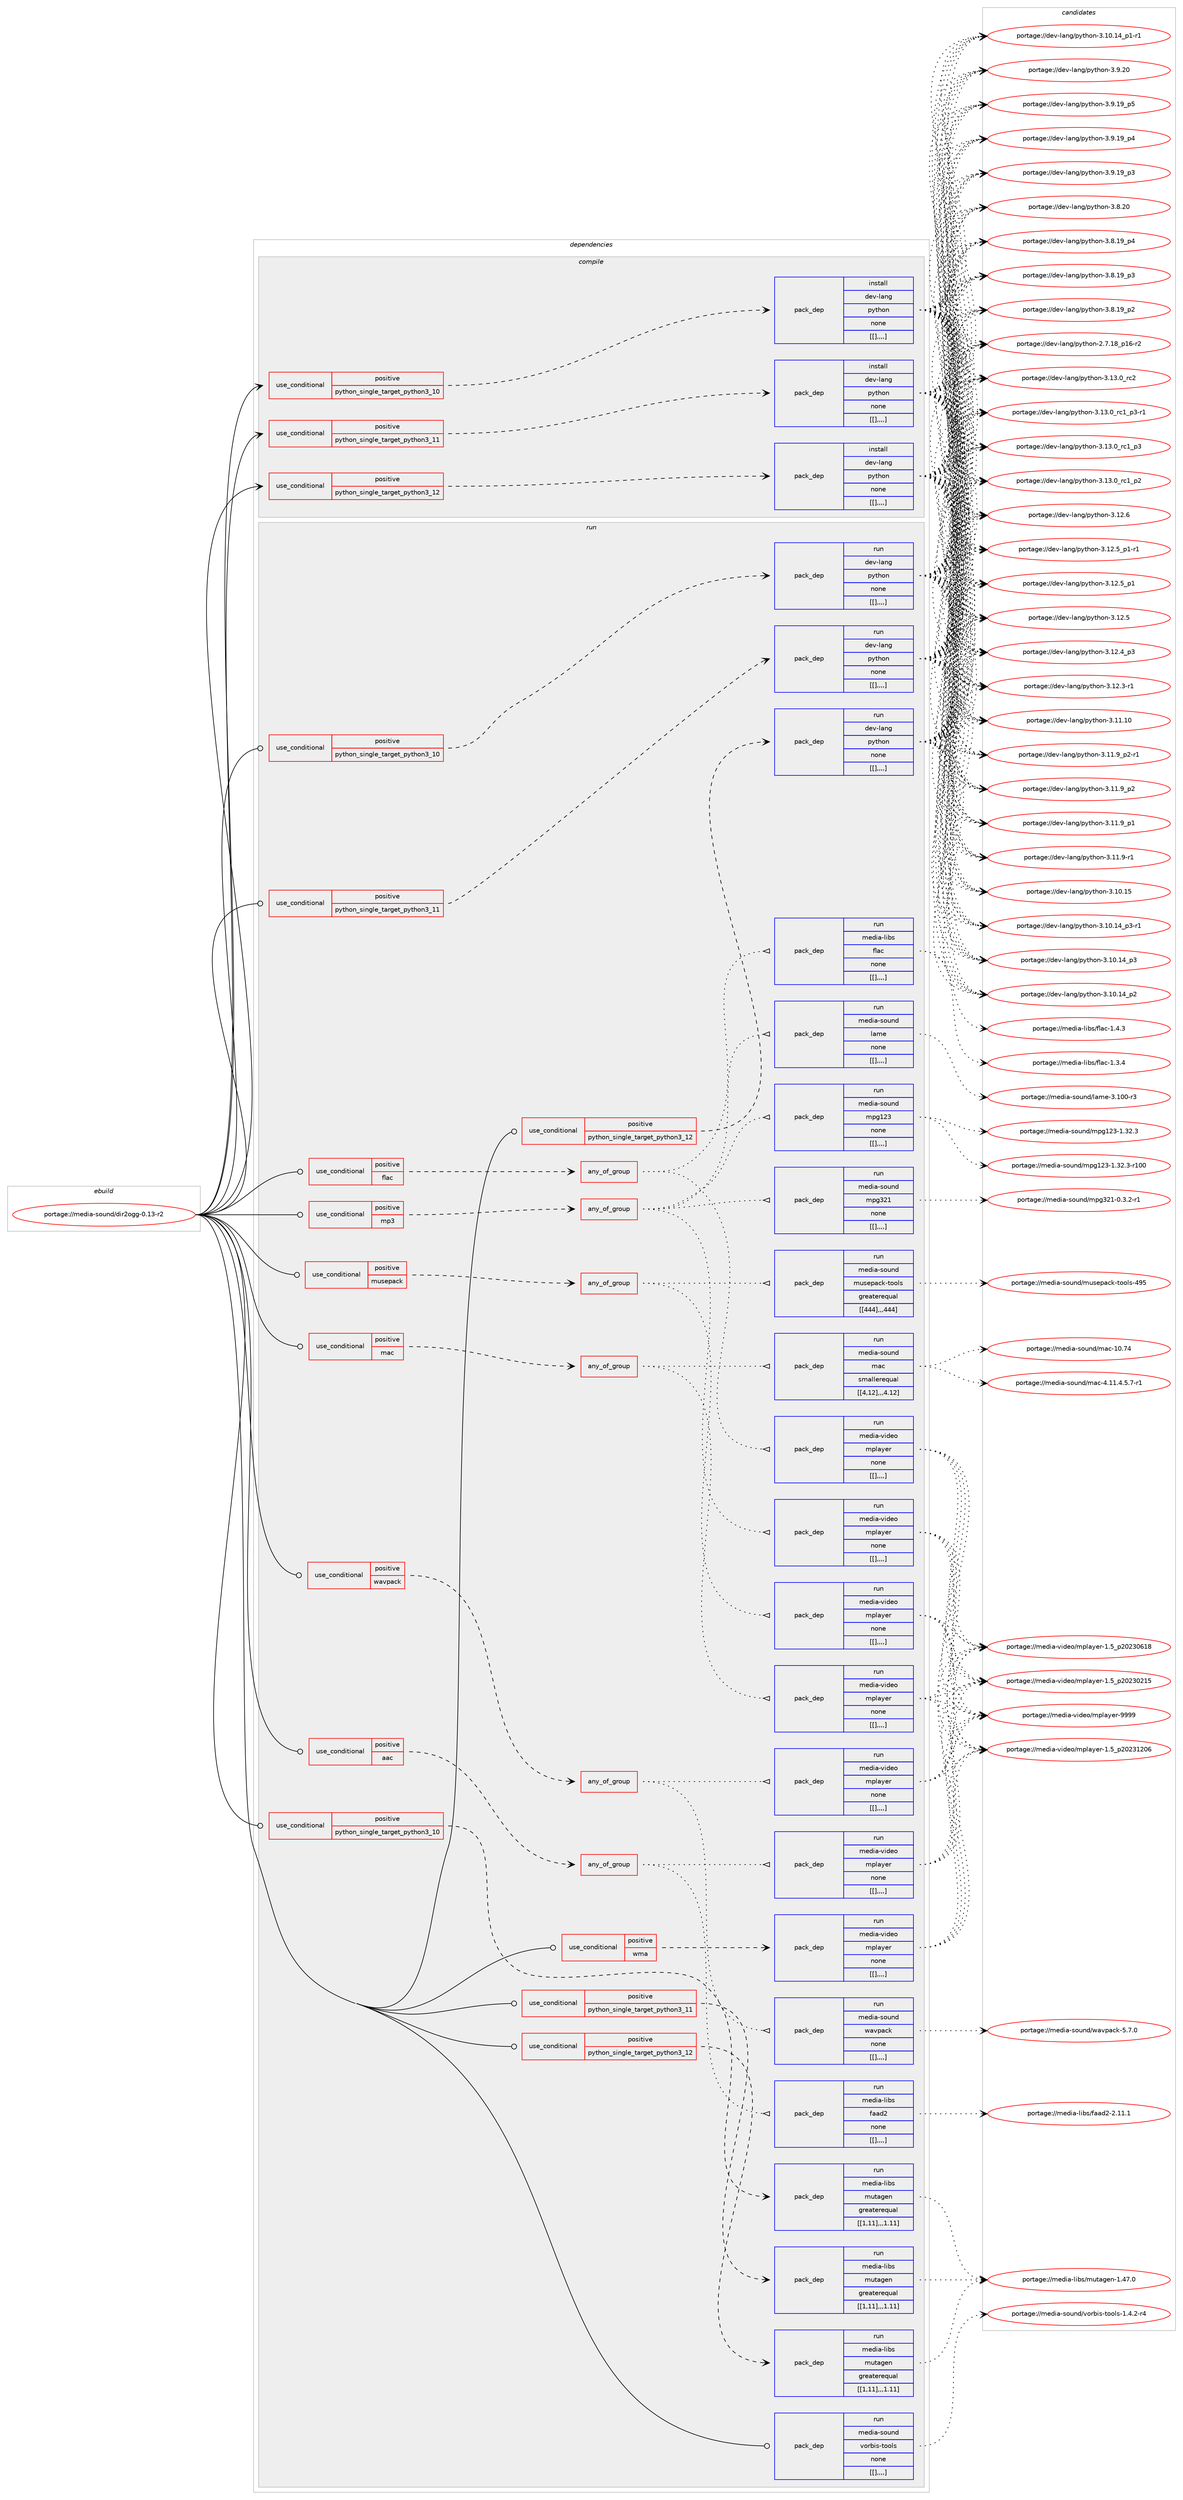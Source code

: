 digraph prolog {

# *************
# Graph options
# *************

newrank=true;
concentrate=true;
compound=true;
graph [rankdir=LR,fontname=Helvetica,fontsize=10,ranksep=1.5];#, ranksep=2.5, nodesep=0.2];
edge  [arrowhead=vee];
node  [fontname=Helvetica,fontsize=10];

# **********
# The ebuild
# **********

subgraph cluster_leftcol {
color=gray;
label=<<i>ebuild</i>>;
id [label="portage://media-sound/dir2ogg-0.13-r2", color=red, width=4, href="../media-sound/dir2ogg-0.13-r2.svg"];
}

# ****************
# The dependencies
# ****************

subgraph cluster_midcol {
color=gray;
label=<<i>dependencies</i>>;
subgraph cluster_compile {
fillcolor="#eeeeee";
style=filled;
label=<<i>compile</i>>;
subgraph cond83578 {
dependency331444 [label=<<TABLE BORDER="0" CELLBORDER="1" CELLSPACING="0" CELLPADDING="4"><TR><TD ROWSPAN="3" CELLPADDING="10">use_conditional</TD></TR><TR><TD>positive</TD></TR><TR><TD>python_single_target_python3_10</TD></TR></TABLE>>, shape=none, color=red];
subgraph pack245261 {
dependency331445 [label=<<TABLE BORDER="0" CELLBORDER="1" CELLSPACING="0" CELLPADDING="4" WIDTH="220"><TR><TD ROWSPAN="6" CELLPADDING="30">pack_dep</TD></TR><TR><TD WIDTH="110">install</TD></TR><TR><TD>dev-lang</TD></TR><TR><TD>python</TD></TR><TR><TD>none</TD></TR><TR><TD>[[],,,,]</TD></TR></TABLE>>, shape=none, color=blue];
}
dependency331444:e -> dependency331445:w [weight=20,style="dashed",arrowhead="vee"];
}
id:e -> dependency331444:w [weight=20,style="solid",arrowhead="vee"];
subgraph cond83579 {
dependency331446 [label=<<TABLE BORDER="0" CELLBORDER="1" CELLSPACING="0" CELLPADDING="4"><TR><TD ROWSPAN="3" CELLPADDING="10">use_conditional</TD></TR><TR><TD>positive</TD></TR><TR><TD>python_single_target_python3_11</TD></TR></TABLE>>, shape=none, color=red];
subgraph pack245262 {
dependency331447 [label=<<TABLE BORDER="0" CELLBORDER="1" CELLSPACING="0" CELLPADDING="4" WIDTH="220"><TR><TD ROWSPAN="6" CELLPADDING="30">pack_dep</TD></TR><TR><TD WIDTH="110">install</TD></TR><TR><TD>dev-lang</TD></TR><TR><TD>python</TD></TR><TR><TD>none</TD></TR><TR><TD>[[],,,,]</TD></TR></TABLE>>, shape=none, color=blue];
}
dependency331446:e -> dependency331447:w [weight=20,style="dashed",arrowhead="vee"];
}
id:e -> dependency331446:w [weight=20,style="solid",arrowhead="vee"];
subgraph cond83580 {
dependency331448 [label=<<TABLE BORDER="0" CELLBORDER="1" CELLSPACING="0" CELLPADDING="4"><TR><TD ROWSPAN="3" CELLPADDING="10">use_conditional</TD></TR><TR><TD>positive</TD></TR><TR><TD>python_single_target_python3_12</TD></TR></TABLE>>, shape=none, color=red];
subgraph pack245263 {
dependency331449 [label=<<TABLE BORDER="0" CELLBORDER="1" CELLSPACING="0" CELLPADDING="4" WIDTH="220"><TR><TD ROWSPAN="6" CELLPADDING="30">pack_dep</TD></TR><TR><TD WIDTH="110">install</TD></TR><TR><TD>dev-lang</TD></TR><TR><TD>python</TD></TR><TR><TD>none</TD></TR><TR><TD>[[],,,,]</TD></TR></TABLE>>, shape=none, color=blue];
}
dependency331448:e -> dependency331449:w [weight=20,style="dashed",arrowhead="vee"];
}
id:e -> dependency331448:w [weight=20,style="solid",arrowhead="vee"];
}
subgraph cluster_compileandrun {
fillcolor="#eeeeee";
style=filled;
label=<<i>compile and run</i>>;
}
subgraph cluster_run {
fillcolor="#eeeeee";
style=filled;
label=<<i>run</i>>;
subgraph cond83581 {
dependency331450 [label=<<TABLE BORDER="0" CELLBORDER="1" CELLSPACING="0" CELLPADDING="4"><TR><TD ROWSPAN="3" CELLPADDING="10">use_conditional</TD></TR><TR><TD>positive</TD></TR><TR><TD>aac</TD></TR></TABLE>>, shape=none, color=red];
subgraph any2433 {
dependency331451 [label=<<TABLE BORDER="0" CELLBORDER="1" CELLSPACING="0" CELLPADDING="4"><TR><TD CELLPADDING="10">any_of_group</TD></TR></TABLE>>, shape=none, color=red];subgraph pack245264 {
dependency331452 [label=<<TABLE BORDER="0" CELLBORDER="1" CELLSPACING="0" CELLPADDING="4" WIDTH="220"><TR><TD ROWSPAN="6" CELLPADDING="30">pack_dep</TD></TR><TR><TD WIDTH="110">run</TD></TR><TR><TD>media-libs</TD></TR><TR><TD>faad2</TD></TR><TR><TD>none</TD></TR><TR><TD>[[],,,,]</TD></TR></TABLE>>, shape=none, color=blue];
}
dependency331451:e -> dependency331452:w [weight=20,style="dotted",arrowhead="oinv"];
subgraph pack245265 {
dependency331453 [label=<<TABLE BORDER="0" CELLBORDER="1" CELLSPACING="0" CELLPADDING="4" WIDTH="220"><TR><TD ROWSPAN="6" CELLPADDING="30">pack_dep</TD></TR><TR><TD WIDTH="110">run</TD></TR><TR><TD>media-video</TD></TR><TR><TD>mplayer</TD></TR><TR><TD>none</TD></TR><TR><TD>[[],,,,]</TD></TR></TABLE>>, shape=none, color=blue];
}
dependency331451:e -> dependency331453:w [weight=20,style="dotted",arrowhead="oinv"];
}
dependency331450:e -> dependency331451:w [weight=20,style="dashed",arrowhead="vee"];
}
id:e -> dependency331450:w [weight=20,style="solid",arrowhead="odot"];
subgraph cond83582 {
dependency331454 [label=<<TABLE BORDER="0" CELLBORDER="1" CELLSPACING="0" CELLPADDING="4"><TR><TD ROWSPAN="3" CELLPADDING="10">use_conditional</TD></TR><TR><TD>positive</TD></TR><TR><TD>flac</TD></TR></TABLE>>, shape=none, color=red];
subgraph any2434 {
dependency331455 [label=<<TABLE BORDER="0" CELLBORDER="1" CELLSPACING="0" CELLPADDING="4"><TR><TD CELLPADDING="10">any_of_group</TD></TR></TABLE>>, shape=none, color=red];subgraph pack245266 {
dependency331456 [label=<<TABLE BORDER="0" CELLBORDER="1" CELLSPACING="0" CELLPADDING="4" WIDTH="220"><TR><TD ROWSPAN="6" CELLPADDING="30">pack_dep</TD></TR><TR><TD WIDTH="110">run</TD></TR><TR><TD>media-libs</TD></TR><TR><TD>flac</TD></TR><TR><TD>none</TD></TR><TR><TD>[[],,,,]</TD></TR></TABLE>>, shape=none, color=blue];
}
dependency331455:e -> dependency331456:w [weight=20,style="dotted",arrowhead="oinv"];
subgraph pack245267 {
dependency331457 [label=<<TABLE BORDER="0" CELLBORDER="1" CELLSPACING="0" CELLPADDING="4" WIDTH="220"><TR><TD ROWSPAN="6" CELLPADDING="30">pack_dep</TD></TR><TR><TD WIDTH="110">run</TD></TR><TR><TD>media-video</TD></TR><TR><TD>mplayer</TD></TR><TR><TD>none</TD></TR><TR><TD>[[],,,,]</TD></TR></TABLE>>, shape=none, color=blue];
}
dependency331455:e -> dependency331457:w [weight=20,style="dotted",arrowhead="oinv"];
}
dependency331454:e -> dependency331455:w [weight=20,style="dashed",arrowhead="vee"];
}
id:e -> dependency331454:w [weight=20,style="solid",arrowhead="odot"];
subgraph cond83583 {
dependency331458 [label=<<TABLE BORDER="0" CELLBORDER="1" CELLSPACING="0" CELLPADDING="4"><TR><TD ROWSPAN="3" CELLPADDING="10">use_conditional</TD></TR><TR><TD>positive</TD></TR><TR><TD>mac</TD></TR></TABLE>>, shape=none, color=red];
subgraph any2435 {
dependency331459 [label=<<TABLE BORDER="0" CELLBORDER="1" CELLSPACING="0" CELLPADDING="4"><TR><TD CELLPADDING="10">any_of_group</TD></TR></TABLE>>, shape=none, color=red];subgraph pack245268 {
dependency331460 [label=<<TABLE BORDER="0" CELLBORDER="1" CELLSPACING="0" CELLPADDING="4" WIDTH="220"><TR><TD ROWSPAN="6" CELLPADDING="30">pack_dep</TD></TR><TR><TD WIDTH="110">run</TD></TR><TR><TD>media-sound</TD></TR><TR><TD>mac</TD></TR><TR><TD>smallerequal</TD></TR><TR><TD>[[4,12],,,4.12]</TD></TR></TABLE>>, shape=none, color=blue];
}
dependency331459:e -> dependency331460:w [weight=20,style="dotted",arrowhead="oinv"];
subgraph pack245269 {
dependency331461 [label=<<TABLE BORDER="0" CELLBORDER="1" CELLSPACING="0" CELLPADDING="4" WIDTH="220"><TR><TD ROWSPAN="6" CELLPADDING="30">pack_dep</TD></TR><TR><TD WIDTH="110">run</TD></TR><TR><TD>media-video</TD></TR><TR><TD>mplayer</TD></TR><TR><TD>none</TD></TR><TR><TD>[[],,,,]</TD></TR></TABLE>>, shape=none, color=blue];
}
dependency331459:e -> dependency331461:w [weight=20,style="dotted",arrowhead="oinv"];
}
dependency331458:e -> dependency331459:w [weight=20,style="dashed",arrowhead="vee"];
}
id:e -> dependency331458:w [weight=20,style="solid",arrowhead="odot"];
subgraph cond83584 {
dependency331462 [label=<<TABLE BORDER="0" CELLBORDER="1" CELLSPACING="0" CELLPADDING="4"><TR><TD ROWSPAN="3" CELLPADDING="10">use_conditional</TD></TR><TR><TD>positive</TD></TR><TR><TD>mp3</TD></TR></TABLE>>, shape=none, color=red];
subgraph any2436 {
dependency331463 [label=<<TABLE BORDER="0" CELLBORDER="1" CELLSPACING="0" CELLPADDING="4"><TR><TD CELLPADDING="10">any_of_group</TD></TR></TABLE>>, shape=none, color=red];subgraph pack245270 {
dependency331464 [label=<<TABLE BORDER="0" CELLBORDER="1" CELLSPACING="0" CELLPADDING="4" WIDTH="220"><TR><TD ROWSPAN="6" CELLPADDING="30">pack_dep</TD></TR><TR><TD WIDTH="110">run</TD></TR><TR><TD>media-sound</TD></TR><TR><TD>mpg123</TD></TR><TR><TD>none</TD></TR><TR><TD>[[],,,,]</TD></TR></TABLE>>, shape=none, color=blue];
}
dependency331463:e -> dependency331464:w [weight=20,style="dotted",arrowhead="oinv"];
subgraph pack245271 {
dependency331465 [label=<<TABLE BORDER="0" CELLBORDER="1" CELLSPACING="0" CELLPADDING="4" WIDTH="220"><TR><TD ROWSPAN="6" CELLPADDING="30">pack_dep</TD></TR><TR><TD WIDTH="110">run</TD></TR><TR><TD>media-sound</TD></TR><TR><TD>lame</TD></TR><TR><TD>none</TD></TR><TR><TD>[[],,,,]</TD></TR></TABLE>>, shape=none, color=blue];
}
dependency331463:e -> dependency331465:w [weight=20,style="dotted",arrowhead="oinv"];
subgraph pack245272 {
dependency331466 [label=<<TABLE BORDER="0" CELLBORDER="1" CELLSPACING="0" CELLPADDING="4" WIDTH="220"><TR><TD ROWSPAN="6" CELLPADDING="30">pack_dep</TD></TR><TR><TD WIDTH="110">run</TD></TR><TR><TD>media-video</TD></TR><TR><TD>mplayer</TD></TR><TR><TD>none</TD></TR><TR><TD>[[],,,,]</TD></TR></TABLE>>, shape=none, color=blue];
}
dependency331463:e -> dependency331466:w [weight=20,style="dotted",arrowhead="oinv"];
subgraph pack245273 {
dependency331467 [label=<<TABLE BORDER="0" CELLBORDER="1" CELLSPACING="0" CELLPADDING="4" WIDTH="220"><TR><TD ROWSPAN="6" CELLPADDING="30">pack_dep</TD></TR><TR><TD WIDTH="110">run</TD></TR><TR><TD>media-sound</TD></TR><TR><TD>mpg321</TD></TR><TR><TD>none</TD></TR><TR><TD>[[],,,,]</TD></TR></TABLE>>, shape=none, color=blue];
}
dependency331463:e -> dependency331467:w [weight=20,style="dotted",arrowhead="oinv"];
}
dependency331462:e -> dependency331463:w [weight=20,style="dashed",arrowhead="vee"];
}
id:e -> dependency331462:w [weight=20,style="solid",arrowhead="odot"];
subgraph cond83585 {
dependency331468 [label=<<TABLE BORDER="0" CELLBORDER="1" CELLSPACING="0" CELLPADDING="4"><TR><TD ROWSPAN="3" CELLPADDING="10">use_conditional</TD></TR><TR><TD>positive</TD></TR><TR><TD>musepack</TD></TR></TABLE>>, shape=none, color=red];
subgraph any2437 {
dependency331469 [label=<<TABLE BORDER="0" CELLBORDER="1" CELLSPACING="0" CELLPADDING="4"><TR><TD CELLPADDING="10">any_of_group</TD></TR></TABLE>>, shape=none, color=red];subgraph pack245274 {
dependency331470 [label=<<TABLE BORDER="0" CELLBORDER="1" CELLSPACING="0" CELLPADDING="4" WIDTH="220"><TR><TD ROWSPAN="6" CELLPADDING="30">pack_dep</TD></TR><TR><TD WIDTH="110">run</TD></TR><TR><TD>media-sound</TD></TR><TR><TD>musepack-tools</TD></TR><TR><TD>greaterequal</TD></TR><TR><TD>[[444],,,444]</TD></TR></TABLE>>, shape=none, color=blue];
}
dependency331469:e -> dependency331470:w [weight=20,style="dotted",arrowhead="oinv"];
subgraph pack245275 {
dependency331471 [label=<<TABLE BORDER="0" CELLBORDER="1" CELLSPACING="0" CELLPADDING="4" WIDTH="220"><TR><TD ROWSPAN="6" CELLPADDING="30">pack_dep</TD></TR><TR><TD WIDTH="110">run</TD></TR><TR><TD>media-video</TD></TR><TR><TD>mplayer</TD></TR><TR><TD>none</TD></TR><TR><TD>[[],,,,]</TD></TR></TABLE>>, shape=none, color=blue];
}
dependency331469:e -> dependency331471:w [weight=20,style="dotted",arrowhead="oinv"];
}
dependency331468:e -> dependency331469:w [weight=20,style="dashed",arrowhead="vee"];
}
id:e -> dependency331468:w [weight=20,style="solid",arrowhead="odot"];
subgraph cond83586 {
dependency331472 [label=<<TABLE BORDER="0" CELLBORDER="1" CELLSPACING="0" CELLPADDING="4"><TR><TD ROWSPAN="3" CELLPADDING="10">use_conditional</TD></TR><TR><TD>positive</TD></TR><TR><TD>python_single_target_python3_10</TD></TR></TABLE>>, shape=none, color=red];
subgraph pack245276 {
dependency331473 [label=<<TABLE BORDER="0" CELLBORDER="1" CELLSPACING="0" CELLPADDING="4" WIDTH="220"><TR><TD ROWSPAN="6" CELLPADDING="30">pack_dep</TD></TR><TR><TD WIDTH="110">run</TD></TR><TR><TD>dev-lang</TD></TR><TR><TD>python</TD></TR><TR><TD>none</TD></TR><TR><TD>[[],,,,]</TD></TR></TABLE>>, shape=none, color=blue];
}
dependency331472:e -> dependency331473:w [weight=20,style="dashed",arrowhead="vee"];
}
id:e -> dependency331472:w [weight=20,style="solid",arrowhead="odot"];
subgraph cond83587 {
dependency331474 [label=<<TABLE BORDER="0" CELLBORDER="1" CELLSPACING="0" CELLPADDING="4"><TR><TD ROWSPAN="3" CELLPADDING="10">use_conditional</TD></TR><TR><TD>positive</TD></TR><TR><TD>python_single_target_python3_10</TD></TR></TABLE>>, shape=none, color=red];
subgraph pack245277 {
dependency331475 [label=<<TABLE BORDER="0" CELLBORDER="1" CELLSPACING="0" CELLPADDING="4" WIDTH="220"><TR><TD ROWSPAN="6" CELLPADDING="30">pack_dep</TD></TR><TR><TD WIDTH="110">run</TD></TR><TR><TD>media-libs</TD></TR><TR><TD>mutagen</TD></TR><TR><TD>greaterequal</TD></TR><TR><TD>[[1,11],,,1.11]</TD></TR></TABLE>>, shape=none, color=blue];
}
dependency331474:e -> dependency331475:w [weight=20,style="dashed",arrowhead="vee"];
}
id:e -> dependency331474:w [weight=20,style="solid",arrowhead="odot"];
subgraph cond83588 {
dependency331476 [label=<<TABLE BORDER="0" CELLBORDER="1" CELLSPACING="0" CELLPADDING="4"><TR><TD ROWSPAN="3" CELLPADDING="10">use_conditional</TD></TR><TR><TD>positive</TD></TR><TR><TD>python_single_target_python3_11</TD></TR></TABLE>>, shape=none, color=red];
subgraph pack245278 {
dependency331477 [label=<<TABLE BORDER="0" CELLBORDER="1" CELLSPACING="0" CELLPADDING="4" WIDTH="220"><TR><TD ROWSPAN="6" CELLPADDING="30">pack_dep</TD></TR><TR><TD WIDTH="110">run</TD></TR><TR><TD>dev-lang</TD></TR><TR><TD>python</TD></TR><TR><TD>none</TD></TR><TR><TD>[[],,,,]</TD></TR></TABLE>>, shape=none, color=blue];
}
dependency331476:e -> dependency331477:w [weight=20,style="dashed",arrowhead="vee"];
}
id:e -> dependency331476:w [weight=20,style="solid",arrowhead="odot"];
subgraph cond83589 {
dependency331478 [label=<<TABLE BORDER="0" CELLBORDER="1" CELLSPACING="0" CELLPADDING="4"><TR><TD ROWSPAN="3" CELLPADDING="10">use_conditional</TD></TR><TR><TD>positive</TD></TR><TR><TD>python_single_target_python3_11</TD></TR></TABLE>>, shape=none, color=red];
subgraph pack245279 {
dependency331479 [label=<<TABLE BORDER="0" CELLBORDER="1" CELLSPACING="0" CELLPADDING="4" WIDTH="220"><TR><TD ROWSPAN="6" CELLPADDING="30">pack_dep</TD></TR><TR><TD WIDTH="110">run</TD></TR><TR><TD>media-libs</TD></TR><TR><TD>mutagen</TD></TR><TR><TD>greaterequal</TD></TR><TR><TD>[[1,11],,,1.11]</TD></TR></TABLE>>, shape=none, color=blue];
}
dependency331478:e -> dependency331479:w [weight=20,style="dashed",arrowhead="vee"];
}
id:e -> dependency331478:w [weight=20,style="solid",arrowhead="odot"];
subgraph cond83590 {
dependency331480 [label=<<TABLE BORDER="0" CELLBORDER="1" CELLSPACING="0" CELLPADDING="4"><TR><TD ROWSPAN="3" CELLPADDING="10">use_conditional</TD></TR><TR><TD>positive</TD></TR><TR><TD>python_single_target_python3_12</TD></TR></TABLE>>, shape=none, color=red];
subgraph pack245280 {
dependency331481 [label=<<TABLE BORDER="0" CELLBORDER="1" CELLSPACING="0" CELLPADDING="4" WIDTH="220"><TR><TD ROWSPAN="6" CELLPADDING="30">pack_dep</TD></TR><TR><TD WIDTH="110">run</TD></TR><TR><TD>dev-lang</TD></TR><TR><TD>python</TD></TR><TR><TD>none</TD></TR><TR><TD>[[],,,,]</TD></TR></TABLE>>, shape=none, color=blue];
}
dependency331480:e -> dependency331481:w [weight=20,style="dashed",arrowhead="vee"];
}
id:e -> dependency331480:w [weight=20,style="solid",arrowhead="odot"];
subgraph cond83591 {
dependency331482 [label=<<TABLE BORDER="0" CELLBORDER="1" CELLSPACING="0" CELLPADDING="4"><TR><TD ROWSPAN="3" CELLPADDING="10">use_conditional</TD></TR><TR><TD>positive</TD></TR><TR><TD>python_single_target_python3_12</TD></TR></TABLE>>, shape=none, color=red];
subgraph pack245281 {
dependency331483 [label=<<TABLE BORDER="0" CELLBORDER="1" CELLSPACING="0" CELLPADDING="4" WIDTH="220"><TR><TD ROWSPAN="6" CELLPADDING="30">pack_dep</TD></TR><TR><TD WIDTH="110">run</TD></TR><TR><TD>media-libs</TD></TR><TR><TD>mutagen</TD></TR><TR><TD>greaterequal</TD></TR><TR><TD>[[1,11],,,1.11]</TD></TR></TABLE>>, shape=none, color=blue];
}
dependency331482:e -> dependency331483:w [weight=20,style="dashed",arrowhead="vee"];
}
id:e -> dependency331482:w [weight=20,style="solid",arrowhead="odot"];
subgraph cond83592 {
dependency331484 [label=<<TABLE BORDER="0" CELLBORDER="1" CELLSPACING="0" CELLPADDING="4"><TR><TD ROWSPAN="3" CELLPADDING="10">use_conditional</TD></TR><TR><TD>positive</TD></TR><TR><TD>wavpack</TD></TR></TABLE>>, shape=none, color=red];
subgraph any2438 {
dependency331485 [label=<<TABLE BORDER="0" CELLBORDER="1" CELLSPACING="0" CELLPADDING="4"><TR><TD CELLPADDING="10">any_of_group</TD></TR></TABLE>>, shape=none, color=red];subgraph pack245282 {
dependency331486 [label=<<TABLE BORDER="0" CELLBORDER="1" CELLSPACING="0" CELLPADDING="4" WIDTH="220"><TR><TD ROWSPAN="6" CELLPADDING="30">pack_dep</TD></TR><TR><TD WIDTH="110">run</TD></TR><TR><TD>media-sound</TD></TR><TR><TD>wavpack</TD></TR><TR><TD>none</TD></TR><TR><TD>[[],,,,]</TD></TR></TABLE>>, shape=none, color=blue];
}
dependency331485:e -> dependency331486:w [weight=20,style="dotted",arrowhead="oinv"];
subgraph pack245283 {
dependency331487 [label=<<TABLE BORDER="0" CELLBORDER="1" CELLSPACING="0" CELLPADDING="4" WIDTH="220"><TR><TD ROWSPAN="6" CELLPADDING="30">pack_dep</TD></TR><TR><TD WIDTH="110">run</TD></TR><TR><TD>media-video</TD></TR><TR><TD>mplayer</TD></TR><TR><TD>none</TD></TR><TR><TD>[[],,,,]</TD></TR></TABLE>>, shape=none, color=blue];
}
dependency331485:e -> dependency331487:w [weight=20,style="dotted",arrowhead="oinv"];
}
dependency331484:e -> dependency331485:w [weight=20,style="dashed",arrowhead="vee"];
}
id:e -> dependency331484:w [weight=20,style="solid",arrowhead="odot"];
subgraph cond83593 {
dependency331488 [label=<<TABLE BORDER="0" CELLBORDER="1" CELLSPACING="0" CELLPADDING="4"><TR><TD ROWSPAN="3" CELLPADDING="10">use_conditional</TD></TR><TR><TD>positive</TD></TR><TR><TD>wma</TD></TR></TABLE>>, shape=none, color=red];
subgraph pack245284 {
dependency331489 [label=<<TABLE BORDER="0" CELLBORDER="1" CELLSPACING="0" CELLPADDING="4" WIDTH="220"><TR><TD ROWSPAN="6" CELLPADDING="30">pack_dep</TD></TR><TR><TD WIDTH="110">run</TD></TR><TR><TD>media-video</TD></TR><TR><TD>mplayer</TD></TR><TR><TD>none</TD></TR><TR><TD>[[],,,,]</TD></TR></TABLE>>, shape=none, color=blue];
}
dependency331488:e -> dependency331489:w [weight=20,style="dashed",arrowhead="vee"];
}
id:e -> dependency331488:w [weight=20,style="solid",arrowhead="odot"];
subgraph pack245285 {
dependency331490 [label=<<TABLE BORDER="0" CELLBORDER="1" CELLSPACING="0" CELLPADDING="4" WIDTH="220"><TR><TD ROWSPAN="6" CELLPADDING="30">pack_dep</TD></TR><TR><TD WIDTH="110">run</TD></TR><TR><TD>media-sound</TD></TR><TR><TD>vorbis-tools</TD></TR><TR><TD>none</TD></TR><TR><TD>[[],,,,]</TD></TR></TABLE>>, shape=none, color=blue];
}
id:e -> dependency331490:w [weight=20,style="solid",arrowhead="odot"];
}
}

# **************
# The candidates
# **************

subgraph cluster_choices {
rank=same;
color=gray;
label=<<i>candidates</i>>;

subgraph choice245261 {
color=black;
nodesep=1;
choice10010111845108971101034711212111610411111045514649514648951149950 [label="portage://dev-lang/python-3.13.0_rc2", color=red, width=4,href="../dev-lang/python-3.13.0_rc2.svg"];
choice1001011184510897110103471121211161041111104551464951464895114994995112514511449 [label="portage://dev-lang/python-3.13.0_rc1_p3-r1", color=red, width=4,href="../dev-lang/python-3.13.0_rc1_p3-r1.svg"];
choice100101118451089711010347112121116104111110455146495146489511499499511251 [label="portage://dev-lang/python-3.13.0_rc1_p3", color=red, width=4,href="../dev-lang/python-3.13.0_rc1_p3.svg"];
choice100101118451089711010347112121116104111110455146495146489511499499511250 [label="portage://dev-lang/python-3.13.0_rc1_p2", color=red, width=4,href="../dev-lang/python-3.13.0_rc1_p2.svg"];
choice10010111845108971101034711212111610411111045514649504654 [label="portage://dev-lang/python-3.12.6", color=red, width=4,href="../dev-lang/python-3.12.6.svg"];
choice1001011184510897110103471121211161041111104551464950465395112494511449 [label="portage://dev-lang/python-3.12.5_p1-r1", color=red, width=4,href="../dev-lang/python-3.12.5_p1-r1.svg"];
choice100101118451089711010347112121116104111110455146495046539511249 [label="portage://dev-lang/python-3.12.5_p1", color=red, width=4,href="../dev-lang/python-3.12.5_p1.svg"];
choice10010111845108971101034711212111610411111045514649504653 [label="portage://dev-lang/python-3.12.5", color=red, width=4,href="../dev-lang/python-3.12.5.svg"];
choice100101118451089711010347112121116104111110455146495046529511251 [label="portage://dev-lang/python-3.12.4_p3", color=red, width=4,href="../dev-lang/python-3.12.4_p3.svg"];
choice100101118451089711010347112121116104111110455146495046514511449 [label="portage://dev-lang/python-3.12.3-r1", color=red, width=4,href="../dev-lang/python-3.12.3-r1.svg"];
choice1001011184510897110103471121211161041111104551464949464948 [label="portage://dev-lang/python-3.11.10", color=red, width=4,href="../dev-lang/python-3.11.10.svg"];
choice1001011184510897110103471121211161041111104551464949465795112504511449 [label="portage://dev-lang/python-3.11.9_p2-r1", color=red, width=4,href="../dev-lang/python-3.11.9_p2-r1.svg"];
choice100101118451089711010347112121116104111110455146494946579511250 [label="portage://dev-lang/python-3.11.9_p2", color=red, width=4,href="../dev-lang/python-3.11.9_p2.svg"];
choice100101118451089711010347112121116104111110455146494946579511249 [label="portage://dev-lang/python-3.11.9_p1", color=red, width=4,href="../dev-lang/python-3.11.9_p1.svg"];
choice100101118451089711010347112121116104111110455146494946574511449 [label="portage://dev-lang/python-3.11.9-r1", color=red, width=4,href="../dev-lang/python-3.11.9-r1.svg"];
choice1001011184510897110103471121211161041111104551464948464953 [label="portage://dev-lang/python-3.10.15", color=red, width=4,href="../dev-lang/python-3.10.15.svg"];
choice100101118451089711010347112121116104111110455146494846495295112514511449 [label="portage://dev-lang/python-3.10.14_p3-r1", color=red, width=4,href="../dev-lang/python-3.10.14_p3-r1.svg"];
choice10010111845108971101034711212111610411111045514649484649529511251 [label="portage://dev-lang/python-3.10.14_p3", color=red, width=4,href="../dev-lang/python-3.10.14_p3.svg"];
choice10010111845108971101034711212111610411111045514649484649529511250 [label="portage://dev-lang/python-3.10.14_p2", color=red, width=4,href="../dev-lang/python-3.10.14_p2.svg"];
choice100101118451089711010347112121116104111110455146494846495295112494511449 [label="portage://dev-lang/python-3.10.14_p1-r1", color=red, width=4,href="../dev-lang/python-3.10.14_p1-r1.svg"];
choice10010111845108971101034711212111610411111045514657465048 [label="portage://dev-lang/python-3.9.20", color=red, width=4,href="../dev-lang/python-3.9.20.svg"];
choice100101118451089711010347112121116104111110455146574649579511253 [label="portage://dev-lang/python-3.9.19_p5", color=red, width=4,href="../dev-lang/python-3.9.19_p5.svg"];
choice100101118451089711010347112121116104111110455146574649579511252 [label="portage://dev-lang/python-3.9.19_p4", color=red, width=4,href="../dev-lang/python-3.9.19_p4.svg"];
choice100101118451089711010347112121116104111110455146574649579511251 [label="portage://dev-lang/python-3.9.19_p3", color=red, width=4,href="../dev-lang/python-3.9.19_p3.svg"];
choice10010111845108971101034711212111610411111045514656465048 [label="portage://dev-lang/python-3.8.20", color=red, width=4,href="../dev-lang/python-3.8.20.svg"];
choice100101118451089711010347112121116104111110455146564649579511252 [label="portage://dev-lang/python-3.8.19_p4", color=red, width=4,href="../dev-lang/python-3.8.19_p4.svg"];
choice100101118451089711010347112121116104111110455146564649579511251 [label="portage://dev-lang/python-3.8.19_p3", color=red, width=4,href="../dev-lang/python-3.8.19_p3.svg"];
choice100101118451089711010347112121116104111110455146564649579511250 [label="portage://dev-lang/python-3.8.19_p2", color=red, width=4,href="../dev-lang/python-3.8.19_p2.svg"];
choice100101118451089711010347112121116104111110455046554649569511249544511450 [label="portage://dev-lang/python-2.7.18_p16-r2", color=red, width=4,href="../dev-lang/python-2.7.18_p16-r2.svg"];
dependency331445:e -> choice10010111845108971101034711212111610411111045514649514648951149950:w [style=dotted,weight="100"];
dependency331445:e -> choice1001011184510897110103471121211161041111104551464951464895114994995112514511449:w [style=dotted,weight="100"];
dependency331445:e -> choice100101118451089711010347112121116104111110455146495146489511499499511251:w [style=dotted,weight="100"];
dependency331445:e -> choice100101118451089711010347112121116104111110455146495146489511499499511250:w [style=dotted,weight="100"];
dependency331445:e -> choice10010111845108971101034711212111610411111045514649504654:w [style=dotted,weight="100"];
dependency331445:e -> choice1001011184510897110103471121211161041111104551464950465395112494511449:w [style=dotted,weight="100"];
dependency331445:e -> choice100101118451089711010347112121116104111110455146495046539511249:w [style=dotted,weight="100"];
dependency331445:e -> choice10010111845108971101034711212111610411111045514649504653:w [style=dotted,weight="100"];
dependency331445:e -> choice100101118451089711010347112121116104111110455146495046529511251:w [style=dotted,weight="100"];
dependency331445:e -> choice100101118451089711010347112121116104111110455146495046514511449:w [style=dotted,weight="100"];
dependency331445:e -> choice1001011184510897110103471121211161041111104551464949464948:w [style=dotted,weight="100"];
dependency331445:e -> choice1001011184510897110103471121211161041111104551464949465795112504511449:w [style=dotted,weight="100"];
dependency331445:e -> choice100101118451089711010347112121116104111110455146494946579511250:w [style=dotted,weight="100"];
dependency331445:e -> choice100101118451089711010347112121116104111110455146494946579511249:w [style=dotted,weight="100"];
dependency331445:e -> choice100101118451089711010347112121116104111110455146494946574511449:w [style=dotted,weight="100"];
dependency331445:e -> choice1001011184510897110103471121211161041111104551464948464953:w [style=dotted,weight="100"];
dependency331445:e -> choice100101118451089711010347112121116104111110455146494846495295112514511449:w [style=dotted,weight="100"];
dependency331445:e -> choice10010111845108971101034711212111610411111045514649484649529511251:w [style=dotted,weight="100"];
dependency331445:e -> choice10010111845108971101034711212111610411111045514649484649529511250:w [style=dotted,weight="100"];
dependency331445:e -> choice100101118451089711010347112121116104111110455146494846495295112494511449:w [style=dotted,weight="100"];
dependency331445:e -> choice10010111845108971101034711212111610411111045514657465048:w [style=dotted,weight="100"];
dependency331445:e -> choice100101118451089711010347112121116104111110455146574649579511253:w [style=dotted,weight="100"];
dependency331445:e -> choice100101118451089711010347112121116104111110455146574649579511252:w [style=dotted,weight="100"];
dependency331445:e -> choice100101118451089711010347112121116104111110455146574649579511251:w [style=dotted,weight="100"];
dependency331445:e -> choice10010111845108971101034711212111610411111045514656465048:w [style=dotted,weight="100"];
dependency331445:e -> choice100101118451089711010347112121116104111110455146564649579511252:w [style=dotted,weight="100"];
dependency331445:e -> choice100101118451089711010347112121116104111110455146564649579511251:w [style=dotted,weight="100"];
dependency331445:e -> choice100101118451089711010347112121116104111110455146564649579511250:w [style=dotted,weight="100"];
dependency331445:e -> choice100101118451089711010347112121116104111110455046554649569511249544511450:w [style=dotted,weight="100"];
}
subgraph choice245262 {
color=black;
nodesep=1;
choice10010111845108971101034711212111610411111045514649514648951149950 [label="portage://dev-lang/python-3.13.0_rc2", color=red, width=4,href="../dev-lang/python-3.13.0_rc2.svg"];
choice1001011184510897110103471121211161041111104551464951464895114994995112514511449 [label="portage://dev-lang/python-3.13.0_rc1_p3-r1", color=red, width=4,href="../dev-lang/python-3.13.0_rc1_p3-r1.svg"];
choice100101118451089711010347112121116104111110455146495146489511499499511251 [label="portage://dev-lang/python-3.13.0_rc1_p3", color=red, width=4,href="../dev-lang/python-3.13.0_rc1_p3.svg"];
choice100101118451089711010347112121116104111110455146495146489511499499511250 [label="portage://dev-lang/python-3.13.0_rc1_p2", color=red, width=4,href="../dev-lang/python-3.13.0_rc1_p2.svg"];
choice10010111845108971101034711212111610411111045514649504654 [label="portage://dev-lang/python-3.12.6", color=red, width=4,href="../dev-lang/python-3.12.6.svg"];
choice1001011184510897110103471121211161041111104551464950465395112494511449 [label="portage://dev-lang/python-3.12.5_p1-r1", color=red, width=4,href="../dev-lang/python-3.12.5_p1-r1.svg"];
choice100101118451089711010347112121116104111110455146495046539511249 [label="portage://dev-lang/python-3.12.5_p1", color=red, width=4,href="../dev-lang/python-3.12.5_p1.svg"];
choice10010111845108971101034711212111610411111045514649504653 [label="portage://dev-lang/python-3.12.5", color=red, width=4,href="../dev-lang/python-3.12.5.svg"];
choice100101118451089711010347112121116104111110455146495046529511251 [label="portage://dev-lang/python-3.12.4_p3", color=red, width=4,href="../dev-lang/python-3.12.4_p3.svg"];
choice100101118451089711010347112121116104111110455146495046514511449 [label="portage://dev-lang/python-3.12.3-r1", color=red, width=4,href="../dev-lang/python-3.12.3-r1.svg"];
choice1001011184510897110103471121211161041111104551464949464948 [label="portage://dev-lang/python-3.11.10", color=red, width=4,href="../dev-lang/python-3.11.10.svg"];
choice1001011184510897110103471121211161041111104551464949465795112504511449 [label="portage://dev-lang/python-3.11.9_p2-r1", color=red, width=4,href="../dev-lang/python-3.11.9_p2-r1.svg"];
choice100101118451089711010347112121116104111110455146494946579511250 [label="portage://dev-lang/python-3.11.9_p2", color=red, width=4,href="../dev-lang/python-3.11.9_p2.svg"];
choice100101118451089711010347112121116104111110455146494946579511249 [label="portage://dev-lang/python-3.11.9_p1", color=red, width=4,href="../dev-lang/python-3.11.9_p1.svg"];
choice100101118451089711010347112121116104111110455146494946574511449 [label="portage://dev-lang/python-3.11.9-r1", color=red, width=4,href="../dev-lang/python-3.11.9-r1.svg"];
choice1001011184510897110103471121211161041111104551464948464953 [label="portage://dev-lang/python-3.10.15", color=red, width=4,href="../dev-lang/python-3.10.15.svg"];
choice100101118451089711010347112121116104111110455146494846495295112514511449 [label="portage://dev-lang/python-3.10.14_p3-r1", color=red, width=4,href="../dev-lang/python-3.10.14_p3-r1.svg"];
choice10010111845108971101034711212111610411111045514649484649529511251 [label="portage://dev-lang/python-3.10.14_p3", color=red, width=4,href="../dev-lang/python-3.10.14_p3.svg"];
choice10010111845108971101034711212111610411111045514649484649529511250 [label="portage://dev-lang/python-3.10.14_p2", color=red, width=4,href="../dev-lang/python-3.10.14_p2.svg"];
choice100101118451089711010347112121116104111110455146494846495295112494511449 [label="portage://dev-lang/python-3.10.14_p1-r1", color=red, width=4,href="../dev-lang/python-3.10.14_p1-r1.svg"];
choice10010111845108971101034711212111610411111045514657465048 [label="portage://dev-lang/python-3.9.20", color=red, width=4,href="../dev-lang/python-3.9.20.svg"];
choice100101118451089711010347112121116104111110455146574649579511253 [label="portage://dev-lang/python-3.9.19_p5", color=red, width=4,href="../dev-lang/python-3.9.19_p5.svg"];
choice100101118451089711010347112121116104111110455146574649579511252 [label="portage://dev-lang/python-3.9.19_p4", color=red, width=4,href="../dev-lang/python-3.9.19_p4.svg"];
choice100101118451089711010347112121116104111110455146574649579511251 [label="portage://dev-lang/python-3.9.19_p3", color=red, width=4,href="../dev-lang/python-3.9.19_p3.svg"];
choice10010111845108971101034711212111610411111045514656465048 [label="portage://dev-lang/python-3.8.20", color=red, width=4,href="../dev-lang/python-3.8.20.svg"];
choice100101118451089711010347112121116104111110455146564649579511252 [label="portage://dev-lang/python-3.8.19_p4", color=red, width=4,href="../dev-lang/python-3.8.19_p4.svg"];
choice100101118451089711010347112121116104111110455146564649579511251 [label="portage://dev-lang/python-3.8.19_p3", color=red, width=4,href="../dev-lang/python-3.8.19_p3.svg"];
choice100101118451089711010347112121116104111110455146564649579511250 [label="portage://dev-lang/python-3.8.19_p2", color=red, width=4,href="../dev-lang/python-3.8.19_p2.svg"];
choice100101118451089711010347112121116104111110455046554649569511249544511450 [label="portage://dev-lang/python-2.7.18_p16-r2", color=red, width=4,href="../dev-lang/python-2.7.18_p16-r2.svg"];
dependency331447:e -> choice10010111845108971101034711212111610411111045514649514648951149950:w [style=dotted,weight="100"];
dependency331447:e -> choice1001011184510897110103471121211161041111104551464951464895114994995112514511449:w [style=dotted,weight="100"];
dependency331447:e -> choice100101118451089711010347112121116104111110455146495146489511499499511251:w [style=dotted,weight="100"];
dependency331447:e -> choice100101118451089711010347112121116104111110455146495146489511499499511250:w [style=dotted,weight="100"];
dependency331447:e -> choice10010111845108971101034711212111610411111045514649504654:w [style=dotted,weight="100"];
dependency331447:e -> choice1001011184510897110103471121211161041111104551464950465395112494511449:w [style=dotted,weight="100"];
dependency331447:e -> choice100101118451089711010347112121116104111110455146495046539511249:w [style=dotted,weight="100"];
dependency331447:e -> choice10010111845108971101034711212111610411111045514649504653:w [style=dotted,weight="100"];
dependency331447:e -> choice100101118451089711010347112121116104111110455146495046529511251:w [style=dotted,weight="100"];
dependency331447:e -> choice100101118451089711010347112121116104111110455146495046514511449:w [style=dotted,weight="100"];
dependency331447:e -> choice1001011184510897110103471121211161041111104551464949464948:w [style=dotted,weight="100"];
dependency331447:e -> choice1001011184510897110103471121211161041111104551464949465795112504511449:w [style=dotted,weight="100"];
dependency331447:e -> choice100101118451089711010347112121116104111110455146494946579511250:w [style=dotted,weight="100"];
dependency331447:e -> choice100101118451089711010347112121116104111110455146494946579511249:w [style=dotted,weight="100"];
dependency331447:e -> choice100101118451089711010347112121116104111110455146494946574511449:w [style=dotted,weight="100"];
dependency331447:e -> choice1001011184510897110103471121211161041111104551464948464953:w [style=dotted,weight="100"];
dependency331447:e -> choice100101118451089711010347112121116104111110455146494846495295112514511449:w [style=dotted,weight="100"];
dependency331447:e -> choice10010111845108971101034711212111610411111045514649484649529511251:w [style=dotted,weight="100"];
dependency331447:e -> choice10010111845108971101034711212111610411111045514649484649529511250:w [style=dotted,weight="100"];
dependency331447:e -> choice100101118451089711010347112121116104111110455146494846495295112494511449:w [style=dotted,weight="100"];
dependency331447:e -> choice10010111845108971101034711212111610411111045514657465048:w [style=dotted,weight="100"];
dependency331447:e -> choice100101118451089711010347112121116104111110455146574649579511253:w [style=dotted,weight="100"];
dependency331447:e -> choice100101118451089711010347112121116104111110455146574649579511252:w [style=dotted,weight="100"];
dependency331447:e -> choice100101118451089711010347112121116104111110455146574649579511251:w [style=dotted,weight="100"];
dependency331447:e -> choice10010111845108971101034711212111610411111045514656465048:w [style=dotted,weight="100"];
dependency331447:e -> choice100101118451089711010347112121116104111110455146564649579511252:w [style=dotted,weight="100"];
dependency331447:e -> choice100101118451089711010347112121116104111110455146564649579511251:w [style=dotted,weight="100"];
dependency331447:e -> choice100101118451089711010347112121116104111110455146564649579511250:w [style=dotted,weight="100"];
dependency331447:e -> choice100101118451089711010347112121116104111110455046554649569511249544511450:w [style=dotted,weight="100"];
}
subgraph choice245263 {
color=black;
nodesep=1;
choice10010111845108971101034711212111610411111045514649514648951149950 [label="portage://dev-lang/python-3.13.0_rc2", color=red, width=4,href="../dev-lang/python-3.13.0_rc2.svg"];
choice1001011184510897110103471121211161041111104551464951464895114994995112514511449 [label="portage://dev-lang/python-3.13.0_rc1_p3-r1", color=red, width=4,href="../dev-lang/python-3.13.0_rc1_p3-r1.svg"];
choice100101118451089711010347112121116104111110455146495146489511499499511251 [label="portage://dev-lang/python-3.13.0_rc1_p3", color=red, width=4,href="../dev-lang/python-3.13.0_rc1_p3.svg"];
choice100101118451089711010347112121116104111110455146495146489511499499511250 [label="portage://dev-lang/python-3.13.0_rc1_p2", color=red, width=4,href="../dev-lang/python-3.13.0_rc1_p2.svg"];
choice10010111845108971101034711212111610411111045514649504654 [label="portage://dev-lang/python-3.12.6", color=red, width=4,href="../dev-lang/python-3.12.6.svg"];
choice1001011184510897110103471121211161041111104551464950465395112494511449 [label="portage://dev-lang/python-3.12.5_p1-r1", color=red, width=4,href="../dev-lang/python-3.12.5_p1-r1.svg"];
choice100101118451089711010347112121116104111110455146495046539511249 [label="portage://dev-lang/python-3.12.5_p1", color=red, width=4,href="../dev-lang/python-3.12.5_p1.svg"];
choice10010111845108971101034711212111610411111045514649504653 [label="portage://dev-lang/python-3.12.5", color=red, width=4,href="../dev-lang/python-3.12.5.svg"];
choice100101118451089711010347112121116104111110455146495046529511251 [label="portage://dev-lang/python-3.12.4_p3", color=red, width=4,href="../dev-lang/python-3.12.4_p3.svg"];
choice100101118451089711010347112121116104111110455146495046514511449 [label="portage://dev-lang/python-3.12.3-r1", color=red, width=4,href="../dev-lang/python-3.12.3-r1.svg"];
choice1001011184510897110103471121211161041111104551464949464948 [label="portage://dev-lang/python-3.11.10", color=red, width=4,href="../dev-lang/python-3.11.10.svg"];
choice1001011184510897110103471121211161041111104551464949465795112504511449 [label="portage://dev-lang/python-3.11.9_p2-r1", color=red, width=4,href="../dev-lang/python-3.11.9_p2-r1.svg"];
choice100101118451089711010347112121116104111110455146494946579511250 [label="portage://dev-lang/python-3.11.9_p2", color=red, width=4,href="../dev-lang/python-3.11.9_p2.svg"];
choice100101118451089711010347112121116104111110455146494946579511249 [label="portage://dev-lang/python-3.11.9_p1", color=red, width=4,href="../dev-lang/python-3.11.9_p1.svg"];
choice100101118451089711010347112121116104111110455146494946574511449 [label="portage://dev-lang/python-3.11.9-r1", color=red, width=4,href="../dev-lang/python-3.11.9-r1.svg"];
choice1001011184510897110103471121211161041111104551464948464953 [label="portage://dev-lang/python-3.10.15", color=red, width=4,href="../dev-lang/python-3.10.15.svg"];
choice100101118451089711010347112121116104111110455146494846495295112514511449 [label="portage://dev-lang/python-3.10.14_p3-r1", color=red, width=4,href="../dev-lang/python-3.10.14_p3-r1.svg"];
choice10010111845108971101034711212111610411111045514649484649529511251 [label="portage://dev-lang/python-3.10.14_p3", color=red, width=4,href="../dev-lang/python-3.10.14_p3.svg"];
choice10010111845108971101034711212111610411111045514649484649529511250 [label="portage://dev-lang/python-3.10.14_p2", color=red, width=4,href="../dev-lang/python-3.10.14_p2.svg"];
choice100101118451089711010347112121116104111110455146494846495295112494511449 [label="portage://dev-lang/python-3.10.14_p1-r1", color=red, width=4,href="../dev-lang/python-3.10.14_p1-r1.svg"];
choice10010111845108971101034711212111610411111045514657465048 [label="portage://dev-lang/python-3.9.20", color=red, width=4,href="../dev-lang/python-3.9.20.svg"];
choice100101118451089711010347112121116104111110455146574649579511253 [label="portage://dev-lang/python-3.9.19_p5", color=red, width=4,href="../dev-lang/python-3.9.19_p5.svg"];
choice100101118451089711010347112121116104111110455146574649579511252 [label="portage://dev-lang/python-3.9.19_p4", color=red, width=4,href="../dev-lang/python-3.9.19_p4.svg"];
choice100101118451089711010347112121116104111110455146574649579511251 [label="portage://dev-lang/python-3.9.19_p3", color=red, width=4,href="../dev-lang/python-3.9.19_p3.svg"];
choice10010111845108971101034711212111610411111045514656465048 [label="portage://dev-lang/python-3.8.20", color=red, width=4,href="../dev-lang/python-3.8.20.svg"];
choice100101118451089711010347112121116104111110455146564649579511252 [label="portage://dev-lang/python-3.8.19_p4", color=red, width=4,href="../dev-lang/python-3.8.19_p4.svg"];
choice100101118451089711010347112121116104111110455146564649579511251 [label="portage://dev-lang/python-3.8.19_p3", color=red, width=4,href="../dev-lang/python-3.8.19_p3.svg"];
choice100101118451089711010347112121116104111110455146564649579511250 [label="portage://dev-lang/python-3.8.19_p2", color=red, width=4,href="../dev-lang/python-3.8.19_p2.svg"];
choice100101118451089711010347112121116104111110455046554649569511249544511450 [label="portage://dev-lang/python-2.7.18_p16-r2", color=red, width=4,href="../dev-lang/python-2.7.18_p16-r2.svg"];
dependency331449:e -> choice10010111845108971101034711212111610411111045514649514648951149950:w [style=dotted,weight="100"];
dependency331449:e -> choice1001011184510897110103471121211161041111104551464951464895114994995112514511449:w [style=dotted,weight="100"];
dependency331449:e -> choice100101118451089711010347112121116104111110455146495146489511499499511251:w [style=dotted,weight="100"];
dependency331449:e -> choice100101118451089711010347112121116104111110455146495146489511499499511250:w [style=dotted,weight="100"];
dependency331449:e -> choice10010111845108971101034711212111610411111045514649504654:w [style=dotted,weight="100"];
dependency331449:e -> choice1001011184510897110103471121211161041111104551464950465395112494511449:w [style=dotted,weight="100"];
dependency331449:e -> choice100101118451089711010347112121116104111110455146495046539511249:w [style=dotted,weight="100"];
dependency331449:e -> choice10010111845108971101034711212111610411111045514649504653:w [style=dotted,weight="100"];
dependency331449:e -> choice100101118451089711010347112121116104111110455146495046529511251:w [style=dotted,weight="100"];
dependency331449:e -> choice100101118451089711010347112121116104111110455146495046514511449:w [style=dotted,weight="100"];
dependency331449:e -> choice1001011184510897110103471121211161041111104551464949464948:w [style=dotted,weight="100"];
dependency331449:e -> choice1001011184510897110103471121211161041111104551464949465795112504511449:w [style=dotted,weight="100"];
dependency331449:e -> choice100101118451089711010347112121116104111110455146494946579511250:w [style=dotted,weight="100"];
dependency331449:e -> choice100101118451089711010347112121116104111110455146494946579511249:w [style=dotted,weight="100"];
dependency331449:e -> choice100101118451089711010347112121116104111110455146494946574511449:w [style=dotted,weight="100"];
dependency331449:e -> choice1001011184510897110103471121211161041111104551464948464953:w [style=dotted,weight="100"];
dependency331449:e -> choice100101118451089711010347112121116104111110455146494846495295112514511449:w [style=dotted,weight="100"];
dependency331449:e -> choice10010111845108971101034711212111610411111045514649484649529511251:w [style=dotted,weight="100"];
dependency331449:e -> choice10010111845108971101034711212111610411111045514649484649529511250:w [style=dotted,weight="100"];
dependency331449:e -> choice100101118451089711010347112121116104111110455146494846495295112494511449:w [style=dotted,weight="100"];
dependency331449:e -> choice10010111845108971101034711212111610411111045514657465048:w [style=dotted,weight="100"];
dependency331449:e -> choice100101118451089711010347112121116104111110455146574649579511253:w [style=dotted,weight="100"];
dependency331449:e -> choice100101118451089711010347112121116104111110455146574649579511252:w [style=dotted,weight="100"];
dependency331449:e -> choice100101118451089711010347112121116104111110455146574649579511251:w [style=dotted,weight="100"];
dependency331449:e -> choice10010111845108971101034711212111610411111045514656465048:w [style=dotted,weight="100"];
dependency331449:e -> choice100101118451089711010347112121116104111110455146564649579511252:w [style=dotted,weight="100"];
dependency331449:e -> choice100101118451089711010347112121116104111110455146564649579511251:w [style=dotted,weight="100"];
dependency331449:e -> choice100101118451089711010347112121116104111110455146564649579511250:w [style=dotted,weight="100"];
dependency331449:e -> choice100101118451089711010347112121116104111110455046554649569511249544511450:w [style=dotted,weight="100"];
}
subgraph choice245264 {
color=black;
nodesep=1;
choice1091011001059745108105981154710297971005045504649494649 [label="portage://media-libs/faad2-2.11.1", color=red, width=4,href="../media-libs/faad2-2.11.1.svg"];
dependency331452:e -> choice1091011001059745108105981154710297971005045504649494649:w [style=dotted,weight="100"];
}
subgraph choice245265 {
color=black;
nodesep=1;
choice109101100105974511810510010111147109112108971211011144557575757 [label="portage://media-video/mplayer-9999", color=red, width=4,href="../media-video/mplayer-9999.svg"];
choice1091011001059745118105100101111471091121089712110111445494653951125048505149504854 [label="portage://media-video/mplayer-1.5_p20231206", color=red, width=4,href="../media-video/mplayer-1.5_p20231206.svg"];
choice1091011001059745118105100101111471091121089712110111445494653951125048505148544956 [label="portage://media-video/mplayer-1.5_p20230618", color=red, width=4,href="../media-video/mplayer-1.5_p20230618.svg"];
choice1091011001059745118105100101111471091121089712110111445494653951125048505148504953 [label="portage://media-video/mplayer-1.5_p20230215", color=red, width=4,href="../media-video/mplayer-1.5_p20230215.svg"];
dependency331453:e -> choice109101100105974511810510010111147109112108971211011144557575757:w [style=dotted,weight="100"];
dependency331453:e -> choice1091011001059745118105100101111471091121089712110111445494653951125048505149504854:w [style=dotted,weight="100"];
dependency331453:e -> choice1091011001059745118105100101111471091121089712110111445494653951125048505148544956:w [style=dotted,weight="100"];
dependency331453:e -> choice1091011001059745118105100101111471091121089712110111445494653951125048505148504953:w [style=dotted,weight="100"];
}
subgraph choice245266 {
color=black;
nodesep=1;
choice109101100105974510810598115471021089799454946524651 [label="portage://media-libs/flac-1.4.3", color=red, width=4,href="../media-libs/flac-1.4.3.svg"];
choice109101100105974510810598115471021089799454946514652 [label="portage://media-libs/flac-1.3.4", color=red, width=4,href="../media-libs/flac-1.3.4.svg"];
dependency331456:e -> choice109101100105974510810598115471021089799454946524651:w [style=dotted,weight="100"];
dependency331456:e -> choice109101100105974510810598115471021089799454946514652:w [style=dotted,weight="100"];
}
subgraph choice245267 {
color=black;
nodesep=1;
choice109101100105974511810510010111147109112108971211011144557575757 [label="portage://media-video/mplayer-9999", color=red, width=4,href="../media-video/mplayer-9999.svg"];
choice1091011001059745118105100101111471091121089712110111445494653951125048505149504854 [label="portage://media-video/mplayer-1.5_p20231206", color=red, width=4,href="../media-video/mplayer-1.5_p20231206.svg"];
choice1091011001059745118105100101111471091121089712110111445494653951125048505148544956 [label="portage://media-video/mplayer-1.5_p20230618", color=red, width=4,href="../media-video/mplayer-1.5_p20230618.svg"];
choice1091011001059745118105100101111471091121089712110111445494653951125048505148504953 [label="portage://media-video/mplayer-1.5_p20230215", color=red, width=4,href="../media-video/mplayer-1.5_p20230215.svg"];
dependency331457:e -> choice109101100105974511810510010111147109112108971211011144557575757:w [style=dotted,weight="100"];
dependency331457:e -> choice1091011001059745118105100101111471091121089712110111445494653951125048505149504854:w [style=dotted,weight="100"];
dependency331457:e -> choice1091011001059745118105100101111471091121089712110111445494653951125048505148544956:w [style=dotted,weight="100"];
dependency331457:e -> choice1091011001059745118105100101111471091121089712110111445494653951125048505148504953:w [style=dotted,weight="100"];
}
subgraph choice245268 {
color=black;
nodesep=1;
choice1091011001059745115111117110100471099799454948465552 [label="portage://media-sound/mac-10.74", color=red, width=4,href="../media-sound/mac-10.74.svg"];
choice109101100105974511511111711010047109979945524649494652465346554511449 [label="portage://media-sound/mac-4.11.4.5.7-r1", color=red, width=4,href="../media-sound/mac-4.11.4.5.7-r1.svg"];
dependency331460:e -> choice1091011001059745115111117110100471099799454948465552:w [style=dotted,weight="100"];
dependency331460:e -> choice109101100105974511511111711010047109979945524649494652465346554511449:w [style=dotted,weight="100"];
}
subgraph choice245269 {
color=black;
nodesep=1;
choice109101100105974511810510010111147109112108971211011144557575757 [label="portage://media-video/mplayer-9999", color=red, width=4,href="../media-video/mplayer-9999.svg"];
choice1091011001059745118105100101111471091121089712110111445494653951125048505149504854 [label="portage://media-video/mplayer-1.5_p20231206", color=red, width=4,href="../media-video/mplayer-1.5_p20231206.svg"];
choice1091011001059745118105100101111471091121089712110111445494653951125048505148544956 [label="portage://media-video/mplayer-1.5_p20230618", color=red, width=4,href="../media-video/mplayer-1.5_p20230618.svg"];
choice1091011001059745118105100101111471091121089712110111445494653951125048505148504953 [label="portage://media-video/mplayer-1.5_p20230215", color=red, width=4,href="../media-video/mplayer-1.5_p20230215.svg"];
dependency331461:e -> choice109101100105974511810510010111147109112108971211011144557575757:w [style=dotted,weight="100"];
dependency331461:e -> choice1091011001059745118105100101111471091121089712110111445494653951125048505149504854:w [style=dotted,weight="100"];
dependency331461:e -> choice1091011001059745118105100101111471091121089712110111445494653951125048505148544956:w [style=dotted,weight="100"];
dependency331461:e -> choice1091011001059745118105100101111471091121089712110111445494653951125048505148504953:w [style=dotted,weight="100"];
}
subgraph choice245270 {
color=black;
nodesep=1;
choice1091011001059745115111117110100471091121034950514549465150465145114494848 [label="portage://media-sound/mpg123-1.32.3-r100", color=red, width=4,href="../media-sound/mpg123-1.32.3-r100.svg"];
choice10910110010597451151111171101004710911210349505145494651504651 [label="portage://media-sound/mpg123-1.32.3", color=red, width=4,href="../media-sound/mpg123-1.32.3.svg"];
dependency331464:e -> choice1091011001059745115111117110100471091121034950514549465150465145114494848:w [style=dotted,weight="100"];
dependency331464:e -> choice10910110010597451151111171101004710911210349505145494651504651:w [style=dotted,weight="100"];
}
subgraph choice245271 {
color=black;
nodesep=1;
choice109101100105974511511111711010047108971091014551464948484511451 [label="portage://media-sound/lame-3.100-r3", color=red, width=4,href="../media-sound/lame-3.100-r3.svg"];
dependency331465:e -> choice109101100105974511511111711010047108971091014551464948484511451:w [style=dotted,weight="100"];
}
subgraph choice245272 {
color=black;
nodesep=1;
choice109101100105974511810510010111147109112108971211011144557575757 [label="portage://media-video/mplayer-9999", color=red, width=4,href="../media-video/mplayer-9999.svg"];
choice1091011001059745118105100101111471091121089712110111445494653951125048505149504854 [label="portage://media-video/mplayer-1.5_p20231206", color=red, width=4,href="../media-video/mplayer-1.5_p20231206.svg"];
choice1091011001059745118105100101111471091121089712110111445494653951125048505148544956 [label="portage://media-video/mplayer-1.5_p20230618", color=red, width=4,href="../media-video/mplayer-1.5_p20230618.svg"];
choice1091011001059745118105100101111471091121089712110111445494653951125048505148504953 [label="portage://media-video/mplayer-1.5_p20230215", color=red, width=4,href="../media-video/mplayer-1.5_p20230215.svg"];
dependency331466:e -> choice109101100105974511810510010111147109112108971211011144557575757:w [style=dotted,weight="100"];
dependency331466:e -> choice1091011001059745118105100101111471091121089712110111445494653951125048505149504854:w [style=dotted,weight="100"];
dependency331466:e -> choice1091011001059745118105100101111471091121089712110111445494653951125048505148544956:w [style=dotted,weight="100"];
dependency331466:e -> choice1091011001059745118105100101111471091121089712110111445494653951125048505148504953:w [style=dotted,weight="100"];
}
subgraph choice245273 {
color=black;
nodesep=1;
choice1091011001059745115111117110100471091121035150494548465146504511449 [label="portage://media-sound/mpg321-0.3.2-r1", color=red, width=4,href="../media-sound/mpg321-0.3.2-r1.svg"];
dependency331467:e -> choice1091011001059745115111117110100471091121035150494548465146504511449:w [style=dotted,weight="100"];
}
subgraph choice245274 {
color=black;
nodesep=1;
choice10910110010597451151111171101004710911711510111297991074511611111110811545525753 [label="portage://media-sound/musepack-tools-495", color=red, width=4,href="../media-sound/musepack-tools-495.svg"];
dependency331470:e -> choice10910110010597451151111171101004710911711510111297991074511611111110811545525753:w [style=dotted,weight="100"];
}
subgraph choice245275 {
color=black;
nodesep=1;
choice109101100105974511810510010111147109112108971211011144557575757 [label="portage://media-video/mplayer-9999", color=red, width=4,href="../media-video/mplayer-9999.svg"];
choice1091011001059745118105100101111471091121089712110111445494653951125048505149504854 [label="portage://media-video/mplayer-1.5_p20231206", color=red, width=4,href="../media-video/mplayer-1.5_p20231206.svg"];
choice1091011001059745118105100101111471091121089712110111445494653951125048505148544956 [label="portage://media-video/mplayer-1.5_p20230618", color=red, width=4,href="../media-video/mplayer-1.5_p20230618.svg"];
choice1091011001059745118105100101111471091121089712110111445494653951125048505148504953 [label="portage://media-video/mplayer-1.5_p20230215", color=red, width=4,href="../media-video/mplayer-1.5_p20230215.svg"];
dependency331471:e -> choice109101100105974511810510010111147109112108971211011144557575757:w [style=dotted,weight="100"];
dependency331471:e -> choice1091011001059745118105100101111471091121089712110111445494653951125048505149504854:w [style=dotted,weight="100"];
dependency331471:e -> choice1091011001059745118105100101111471091121089712110111445494653951125048505148544956:w [style=dotted,weight="100"];
dependency331471:e -> choice1091011001059745118105100101111471091121089712110111445494653951125048505148504953:w [style=dotted,weight="100"];
}
subgraph choice245276 {
color=black;
nodesep=1;
choice10010111845108971101034711212111610411111045514649514648951149950 [label="portage://dev-lang/python-3.13.0_rc2", color=red, width=4,href="../dev-lang/python-3.13.0_rc2.svg"];
choice1001011184510897110103471121211161041111104551464951464895114994995112514511449 [label="portage://dev-lang/python-3.13.0_rc1_p3-r1", color=red, width=4,href="../dev-lang/python-3.13.0_rc1_p3-r1.svg"];
choice100101118451089711010347112121116104111110455146495146489511499499511251 [label="portage://dev-lang/python-3.13.0_rc1_p3", color=red, width=4,href="../dev-lang/python-3.13.0_rc1_p3.svg"];
choice100101118451089711010347112121116104111110455146495146489511499499511250 [label="portage://dev-lang/python-3.13.0_rc1_p2", color=red, width=4,href="../dev-lang/python-3.13.0_rc1_p2.svg"];
choice10010111845108971101034711212111610411111045514649504654 [label="portage://dev-lang/python-3.12.6", color=red, width=4,href="../dev-lang/python-3.12.6.svg"];
choice1001011184510897110103471121211161041111104551464950465395112494511449 [label="portage://dev-lang/python-3.12.5_p1-r1", color=red, width=4,href="../dev-lang/python-3.12.5_p1-r1.svg"];
choice100101118451089711010347112121116104111110455146495046539511249 [label="portage://dev-lang/python-3.12.5_p1", color=red, width=4,href="../dev-lang/python-3.12.5_p1.svg"];
choice10010111845108971101034711212111610411111045514649504653 [label="portage://dev-lang/python-3.12.5", color=red, width=4,href="../dev-lang/python-3.12.5.svg"];
choice100101118451089711010347112121116104111110455146495046529511251 [label="portage://dev-lang/python-3.12.4_p3", color=red, width=4,href="../dev-lang/python-3.12.4_p3.svg"];
choice100101118451089711010347112121116104111110455146495046514511449 [label="portage://dev-lang/python-3.12.3-r1", color=red, width=4,href="../dev-lang/python-3.12.3-r1.svg"];
choice1001011184510897110103471121211161041111104551464949464948 [label="portage://dev-lang/python-3.11.10", color=red, width=4,href="../dev-lang/python-3.11.10.svg"];
choice1001011184510897110103471121211161041111104551464949465795112504511449 [label="portage://dev-lang/python-3.11.9_p2-r1", color=red, width=4,href="../dev-lang/python-3.11.9_p2-r1.svg"];
choice100101118451089711010347112121116104111110455146494946579511250 [label="portage://dev-lang/python-3.11.9_p2", color=red, width=4,href="../dev-lang/python-3.11.9_p2.svg"];
choice100101118451089711010347112121116104111110455146494946579511249 [label="portage://dev-lang/python-3.11.9_p1", color=red, width=4,href="../dev-lang/python-3.11.9_p1.svg"];
choice100101118451089711010347112121116104111110455146494946574511449 [label="portage://dev-lang/python-3.11.9-r1", color=red, width=4,href="../dev-lang/python-3.11.9-r1.svg"];
choice1001011184510897110103471121211161041111104551464948464953 [label="portage://dev-lang/python-3.10.15", color=red, width=4,href="../dev-lang/python-3.10.15.svg"];
choice100101118451089711010347112121116104111110455146494846495295112514511449 [label="portage://dev-lang/python-3.10.14_p3-r1", color=red, width=4,href="../dev-lang/python-3.10.14_p3-r1.svg"];
choice10010111845108971101034711212111610411111045514649484649529511251 [label="portage://dev-lang/python-3.10.14_p3", color=red, width=4,href="../dev-lang/python-3.10.14_p3.svg"];
choice10010111845108971101034711212111610411111045514649484649529511250 [label="portage://dev-lang/python-3.10.14_p2", color=red, width=4,href="../dev-lang/python-3.10.14_p2.svg"];
choice100101118451089711010347112121116104111110455146494846495295112494511449 [label="portage://dev-lang/python-3.10.14_p1-r1", color=red, width=4,href="../dev-lang/python-3.10.14_p1-r1.svg"];
choice10010111845108971101034711212111610411111045514657465048 [label="portage://dev-lang/python-3.9.20", color=red, width=4,href="../dev-lang/python-3.9.20.svg"];
choice100101118451089711010347112121116104111110455146574649579511253 [label="portage://dev-lang/python-3.9.19_p5", color=red, width=4,href="../dev-lang/python-3.9.19_p5.svg"];
choice100101118451089711010347112121116104111110455146574649579511252 [label="portage://dev-lang/python-3.9.19_p4", color=red, width=4,href="../dev-lang/python-3.9.19_p4.svg"];
choice100101118451089711010347112121116104111110455146574649579511251 [label="portage://dev-lang/python-3.9.19_p3", color=red, width=4,href="../dev-lang/python-3.9.19_p3.svg"];
choice10010111845108971101034711212111610411111045514656465048 [label="portage://dev-lang/python-3.8.20", color=red, width=4,href="../dev-lang/python-3.8.20.svg"];
choice100101118451089711010347112121116104111110455146564649579511252 [label="portage://dev-lang/python-3.8.19_p4", color=red, width=4,href="../dev-lang/python-3.8.19_p4.svg"];
choice100101118451089711010347112121116104111110455146564649579511251 [label="portage://dev-lang/python-3.8.19_p3", color=red, width=4,href="../dev-lang/python-3.8.19_p3.svg"];
choice100101118451089711010347112121116104111110455146564649579511250 [label="portage://dev-lang/python-3.8.19_p2", color=red, width=4,href="../dev-lang/python-3.8.19_p2.svg"];
choice100101118451089711010347112121116104111110455046554649569511249544511450 [label="portage://dev-lang/python-2.7.18_p16-r2", color=red, width=4,href="../dev-lang/python-2.7.18_p16-r2.svg"];
dependency331473:e -> choice10010111845108971101034711212111610411111045514649514648951149950:w [style=dotted,weight="100"];
dependency331473:e -> choice1001011184510897110103471121211161041111104551464951464895114994995112514511449:w [style=dotted,weight="100"];
dependency331473:e -> choice100101118451089711010347112121116104111110455146495146489511499499511251:w [style=dotted,weight="100"];
dependency331473:e -> choice100101118451089711010347112121116104111110455146495146489511499499511250:w [style=dotted,weight="100"];
dependency331473:e -> choice10010111845108971101034711212111610411111045514649504654:w [style=dotted,weight="100"];
dependency331473:e -> choice1001011184510897110103471121211161041111104551464950465395112494511449:w [style=dotted,weight="100"];
dependency331473:e -> choice100101118451089711010347112121116104111110455146495046539511249:w [style=dotted,weight="100"];
dependency331473:e -> choice10010111845108971101034711212111610411111045514649504653:w [style=dotted,weight="100"];
dependency331473:e -> choice100101118451089711010347112121116104111110455146495046529511251:w [style=dotted,weight="100"];
dependency331473:e -> choice100101118451089711010347112121116104111110455146495046514511449:w [style=dotted,weight="100"];
dependency331473:e -> choice1001011184510897110103471121211161041111104551464949464948:w [style=dotted,weight="100"];
dependency331473:e -> choice1001011184510897110103471121211161041111104551464949465795112504511449:w [style=dotted,weight="100"];
dependency331473:e -> choice100101118451089711010347112121116104111110455146494946579511250:w [style=dotted,weight="100"];
dependency331473:e -> choice100101118451089711010347112121116104111110455146494946579511249:w [style=dotted,weight="100"];
dependency331473:e -> choice100101118451089711010347112121116104111110455146494946574511449:w [style=dotted,weight="100"];
dependency331473:e -> choice1001011184510897110103471121211161041111104551464948464953:w [style=dotted,weight="100"];
dependency331473:e -> choice100101118451089711010347112121116104111110455146494846495295112514511449:w [style=dotted,weight="100"];
dependency331473:e -> choice10010111845108971101034711212111610411111045514649484649529511251:w [style=dotted,weight="100"];
dependency331473:e -> choice10010111845108971101034711212111610411111045514649484649529511250:w [style=dotted,weight="100"];
dependency331473:e -> choice100101118451089711010347112121116104111110455146494846495295112494511449:w [style=dotted,weight="100"];
dependency331473:e -> choice10010111845108971101034711212111610411111045514657465048:w [style=dotted,weight="100"];
dependency331473:e -> choice100101118451089711010347112121116104111110455146574649579511253:w [style=dotted,weight="100"];
dependency331473:e -> choice100101118451089711010347112121116104111110455146574649579511252:w [style=dotted,weight="100"];
dependency331473:e -> choice100101118451089711010347112121116104111110455146574649579511251:w [style=dotted,weight="100"];
dependency331473:e -> choice10010111845108971101034711212111610411111045514656465048:w [style=dotted,weight="100"];
dependency331473:e -> choice100101118451089711010347112121116104111110455146564649579511252:w [style=dotted,weight="100"];
dependency331473:e -> choice100101118451089711010347112121116104111110455146564649579511251:w [style=dotted,weight="100"];
dependency331473:e -> choice100101118451089711010347112121116104111110455146564649579511250:w [style=dotted,weight="100"];
dependency331473:e -> choice100101118451089711010347112121116104111110455046554649569511249544511450:w [style=dotted,weight="100"];
}
subgraph choice245277 {
color=black;
nodesep=1;
choice109101100105974510810598115471091171169710310111045494652554648 [label="portage://media-libs/mutagen-1.47.0", color=red, width=4,href="../media-libs/mutagen-1.47.0.svg"];
dependency331475:e -> choice109101100105974510810598115471091171169710310111045494652554648:w [style=dotted,weight="100"];
}
subgraph choice245278 {
color=black;
nodesep=1;
choice10010111845108971101034711212111610411111045514649514648951149950 [label="portage://dev-lang/python-3.13.0_rc2", color=red, width=4,href="../dev-lang/python-3.13.0_rc2.svg"];
choice1001011184510897110103471121211161041111104551464951464895114994995112514511449 [label="portage://dev-lang/python-3.13.0_rc1_p3-r1", color=red, width=4,href="../dev-lang/python-3.13.0_rc1_p3-r1.svg"];
choice100101118451089711010347112121116104111110455146495146489511499499511251 [label="portage://dev-lang/python-3.13.0_rc1_p3", color=red, width=4,href="../dev-lang/python-3.13.0_rc1_p3.svg"];
choice100101118451089711010347112121116104111110455146495146489511499499511250 [label="portage://dev-lang/python-3.13.0_rc1_p2", color=red, width=4,href="../dev-lang/python-3.13.0_rc1_p2.svg"];
choice10010111845108971101034711212111610411111045514649504654 [label="portage://dev-lang/python-3.12.6", color=red, width=4,href="../dev-lang/python-3.12.6.svg"];
choice1001011184510897110103471121211161041111104551464950465395112494511449 [label="portage://dev-lang/python-3.12.5_p1-r1", color=red, width=4,href="../dev-lang/python-3.12.5_p1-r1.svg"];
choice100101118451089711010347112121116104111110455146495046539511249 [label="portage://dev-lang/python-3.12.5_p1", color=red, width=4,href="../dev-lang/python-3.12.5_p1.svg"];
choice10010111845108971101034711212111610411111045514649504653 [label="portage://dev-lang/python-3.12.5", color=red, width=4,href="../dev-lang/python-3.12.5.svg"];
choice100101118451089711010347112121116104111110455146495046529511251 [label="portage://dev-lang/python-3.12.4_p3", color=red, width=4,href="../dev-lang/python-3.12.4_p3.svg"];
choice100101118451089711010347112121116104111110455146495046514511449 [label="portage://dev-lang/python-3.12.3-r1", color=red, width=4,href="../dev-lang/python-3.12.3-r1.svg"];
choice1001011184510897110103471121211161041111104551464949464948 [label="portage://dev-lang/python-3.11.10", color=red, width=4,href="../dev-lang/python-3.11.10.svg"];
choice1001011184510897110103471121211161041111104551464949465795112504511449 [label="portage://dev-lang/python-3.11.9_p2-r1", color=red, width=4,href="../dev-lang/python-3.11.9_p2-r1.svg"];
choice100101118451089711010347112121116104111110455146494946579511250 [label="portage://dev-lang/python-3.11.9_p2", color=red, width=4,href="../dev-lang/python-3.11.9_p2.svg"];
choice100101118451089711010347112121116104111110455146494946579511249 [label="portage://dev-lang/python-3.11.9_p1", color=red, width=4,href="../dev-lang/python-3.11.9_p1.svg"];
choice100101118451089711010347112121116104111110455146494946574511449 [label="portage://dev-lang/python-3.11.9-r1", color=red, width=4,href="../dev-lang/python-3.11.9-r1.svg"];
choice1001011184510897110103471121211161041111104551464948464953 [label="portage://dev-lang/python-3.10.15", color=red, width=4,href="../dev-lang/python-3.10.15.svg"];
choice100101118451089711010347112121116104111110455146494846495295112514511449 [label="portage://dev-lang/python-3.10.14_p3-r1", color=red, width=4,href="../dev-lang/python-3.10.14_p3-r1.svg"];
choice10010111845108971101034711212111610411111045514649484649529511251 [label="portage://dev-lang/python-3.10.14_p3", color=red, width=4,href="../dev-lang/python-3.10.14_p3.svg"];
choice10010111845108971101034711212111610411111045514649484649529511250 [label="portage://dev-lang/python-3.10.14_p2", color=red, width=4,href="../dev-lang/python-3.10.14_p2.svg"];
choice100101118451089711010347112121116104111110455146494846495295112494511449 [label="portage://dev-lang/python-3.10.14_p1-r1", color=red, width=4,href="../dev-lang/python-3.10.14_p1-r1.svg"];
choice10010111845108971101034711212111610411111045514657465048 [label="portage://dev-lang/python-3.9.20", color=red, width=4,href="../dev-lang/python-3.9.20.svg"];
choice100101118451089711010347112121116104111110455146574649579511253 [label="portage://dev-lang/python-3.9.19_p5", color=red, width=4,href="../dev-lang/python-3.9.19_p5.svg"];
choice100101118451089711010347112121116104111110455146574649579511252 [label="portage://dev-lang/python-3.9.19_p4", color=red, width=4,href="../dev-lang/python-3.9.19_p4.svg"];
choice100101118451089711010347112121116104111110455146574649579511251 [label="portage://dev-lang/python-3.9.19_p3", color=red, width=4,href="../dev-lang/python-3.9.19_p3.svg"];
choice10010111845108971101034711212111610411111045514656465048 [label="portage://dev-lang/python-3.8.20", color=red, width=4,href="../dev-lang/python-3.8.20.svg"];
choice100101118451089711010347112121116104111110455146564649579511252 [label="portage://dev-lang/python-3.8.19_p4", color=red, width=4,href="../dev-lang/python-3.8.19_p4.svg"];
choice100101118451089711010347112121116104111110455146564649579511251 [label="portage://dev-lang/python-3.8.19_p3", color=red, width=4,href="../dev-lang/python-3.8.19_p3.svg"];
choice100101118451089711010347112121116104111110455146564649579511250 [label="portage://dev-lang/python-3.8.19_p2", color=red, width=4,href="../dev-lang/python-3.8.19_p2.svg"];
choice100101118451089711010347112121116104111110455046554649569511249544511450 [label="portage://dev-lang/python-2.7.18_p16-r2", color=red, width=4,href="../dev-lang/python-2.7.18_p16-r2.svg"];
dependency331477:e -> choice10010111845108971101034711212111610411111045514649514648951149950:w [style=dotted,weight="100"];
dependency331477:e -> choice1001011184510897110103471121211161041111104551464951464895114994995112514511449:w [style=dotted,weight="100"];
dependency331477:e -> choice100101118451089711010347112121116104111110455146495146489511499499511251:w [style=dotted,weight="100"];
dependency331477:e -> choice100101118451089711010347112121116104111110455146495146489511499499511250:w [style=dotted,weight="100"];
dependency331477:e -> choice10010111845108971101034711212111610411111045514649504654:w [style=dotted,weight="100"];
dependency331477:e -> choice1001011184510897110103471121211161041111104551464950465395112494511449:w [style=dotted,weight="100"];
dependency331477:e -> choice100101118451089711010347112121116104111110455146495046539511249:w [style=dotted,weight="100"];
dependency331477:e -> choice10010111845108971101034711212111610411111045514649504653:w [style=dotted,weight="100"];
dependency331477:e -> choice100101118451089711010347112121116104111110455146495046529511251:w [style=dotted,weight="100"];
dependency331477:e -> choice100101118451089711010347112121116104111110455146495046514511449:w [style=dotted,weight="100"];
dependency331477:e -> choice1001011184510897110103471121211161041111104551464949464948:w [style=dotted,weight="100"];
dependency331477:e -> choice1001011184510897110103471121211161041111104551464949465795112504511449:w [style=dotted,weight="100"];
dependency331477:e -> choice100101118451089711010347112121116104111110455146494946579511250:w [style=dotted,weight="100"];
dependency331477:e -> choice100101118451089711010347112121116104111110455146494946579511249:w [style=dotted,weight="100"];
dependency331477:e -> choice100101118451089711010347112121116104111110455146494946574511449:w [style=dotted,weight="100"];
dependency331477:e -> choice1001011184510897110103471121211161041111104551464948464953:w [style=dotted,weight="100"];
dependency331477:e -> choice100101118451089711010347112121116104111110455146494846495295112514511449:w [style=dotted,weight="100"];
dependency331477:e -> choice10010111845108971101034711212111610411111045514649484649529511251:w [style=dotted,weight="100"];
dependency331477:e -> choice10010111845108971101034711212111610411111045514649484649529511250:w [style=dotted,weight="100"];
dependency331477:e -> choice100101118451089711010347112121116104111110455146494846495295112494511449:w [style=dotted,weight="100"];
dependency331477:e -> choice10010111845108971101034711212111610411111045514657465048:w [style=dotted,weight="100"];
dependency331477:e -> choice100101118451089711010347112121116104111110455146574649579511253:w [style=dotted,weight="100"];
dependency331477:e -> choice100101118451089711010347112121116104111110455146574649579511252:w [style=dotted,weight="100"];
dependency331477:e -> choice100101118451089711010347112121116104111110455146574649579511251:w [style=dotted,weight="100"];
dependency331477:e -> choice10010111845108971101034711212111610411111045514656465048:w [style=dotted,weight="100"];
dependency331477:e -> choice100101118451089711010347112121116104111110455146564649579511252:w [style=dotted,weight="100"];
dependency331477:e -> choice100101118451089711010347112121116104111110455146564649579511251:w [style=dotted,weight="100"];
dependency331477:e -> choice100101118451089711010347112121116104111110455146564649579511250:w [style=dotted,weight="100"];
dependency331477:e -> choice100101118451089711010347112121116104111110455046554649569511249544511450:w [style=dotted,weight="100"];
}
subgraph choice245279 {
color=black;
nodesep=1;
choice109101100105974510810598115471091171169710310111045494652554648 [label="portage://media-libs/mutagen-1.47.0", color=red, width=4,href="../media-libs/mutagen-1.47.0.svg"];
dependency331479:e -> choice109101100105974510810598115471091171169710310111045494652554648:w [style=dotted,weight="100"];
}
subgraph choice245280 {
color=black;
nodesep=1;
choice10010111845108971101034711212111610411111045514649514648951149950 [label="portage://dev-lang/python-3.13.0_rc2", color=red, width=4,href="../dev-lang/python-3.13.0_rc2.svg"];
choice1001011184510897110103471121211161041111104551464951464895114994995112514511449 [label="portage://dev-lang/python-3.13.0_rc1_p3-r1", color=red, width=4,href="../dev-lang/python-3.13.0_rc1_p3-r1.svg"];
choice100101118451089711010347112121116104111110455146495146489511499499511251 [label="portage://dev-lang/python-3.13.0_rc1_p3", color=red, width=4,href="../dev-lang/python-3.13.0_rc1_p3.svg"];
choice100101118451089711010347112121116104111110455146495146489511499499511250 [label="portage://dev-lang/python-3.13.0_rc1_p2", color=red, width=4,href="../dev-lang/python-3.13.0_rc1_p2.svg"];
choice10010111845108971101034711212111610411111045514649504654 [label="portage://dev-lang/python-3.12.6", color=red, width=4,href="../dev-lang/python-3.12.6.svg"];
choice1001011184510897110103471121211161041111104551464950465395112494511449 [label="portage://dev-lang/python-3.12.5_p1-r1", color=red, width=4,href="../dev-lang/python-3.12.5_p1-r1.svg"];
choice100101118451089711010347112121116104111110455146495046539511249 [label="portage://dev-lang/python-3.12.5_p1", color=red, width=4,href="../dev-lang/python-3.12.5_p1.svg"];
choice10010111845108971101034711212111610411111045514649504653 [label="portage://dev-lang/python-3.12.5", color=red, width=4,href="../dev-lang/python-3.12.5.svg"];
choice100101118451089711010347112121116104111110455146495046529511251 [label="portage://dev-lang/python-3.12.4_p3", color=red, width=4,href="../dev-lang/python-3.12.4_p3.svg"];
choice100101118451089711010347112121116104111110455146495046514511449 [label="portage://dev-lang/python-3.12.3-r1", color=red, width=4,href="../dev-lang/python-3.12.3-r1.svg"];
choice1001011184510897110103471121211161041111104551464949464948 [label="portage://dev-lang/python-3.11.10", color=red, width=4,href="../dev-lang/python-3.11.10.svg"];
choice1001011184510897110103471121211161041111104551464949465795112504511449 [label="portage://dev-lang/python-3.11.9_p2-r1", color=red, width=4,href="../dev-lang/python-3.11.9_p2-r1.svg"];
choice100101118451089711010347112121116104111110455146494946579511250 [label="portage://dev-lang/python-3.11.9_p2", color=red, width=4,href="../dev-lang/python-3.11.9_p2.svg"];
choice100101118451089711010347112121116104111110455146494946579511249 [label="portage://dev-lang/python-3.11.9_p1", color=red, width=4,href="../dev-lang/python-3.11.9_p1.svg"];
choice100101118451089711010347112121116104111110455146494946574511449 [label="portage://dev-lang/python-3.11.9-r1", color=red, width=4,href="../dev-lang/python-3.11.9-r1.svg"];
choice1001011184510897110103471121211161041111104551464948464953 [label="portage://dev-lang/python-3.10.15", color=red, width=4,href="../dev-lang/python-3.10.15.svg"];
choice100101118451089711010347112121116104111110455146494846495295112514511449 [label="portage://dev-lang/python-3.10.14_p3-r1", color=red, width=4,href="../dev-lang/python-3.10.14_p3-r1.svg"];
choice10010111845108971101034711212111610411111045514649484649529511251 [label="portage://dev-lang/python-3.10.14_p3", color=red, width=4,href="../dev-lang/python-3.10.14_p3.svg"];
choice10010111845108971101034711212111610411111045514649484649529511250 [label="portage://dev-lang/python-3.10.14_p2", color=red, width=4,href="../dev-lang/python-3.10.14_p2.svg"];
choice100101118451089711010347112121116104111110455146494846495295112494511449 [label="portage://dev-lang/python-3.10.14_p1-r1", color=red, width=4,href="../dev-lang/python-3.10.14_p1-r1.svg"];
choice10010111845108971101034711212111610411111045514657465048 [label="portage://dev-lang/python-3.9.20", color=red, width=4,href="../dev-lang/python-3.9.20.svg"];
choice100101118451089711010347112121116104111110455146574649579511253 [label="portage://dev-lang/python-3.9.19_p5", color=red, width=4,href="../dev-lang/python-3.9.19_p5.svg"];
choice100101118451089711010347112121116104111110455146574649579511252 [label="portage://dev-lang/python-3.9.19_p4", color=red, width=4,href="../dev-lang/python-3.9.19_p4.svg"];
choice100101118451089711010347112121116104111110455146574649579511251 [label="portage://dev-lang/python-3.9.19_p3", color=red, width=4,href="../dev-lang/python-3.9.19_p3.svg"];
choice10010111845108971101034711212111610411111045514656465048 [label="portage://dev-lang/python-3.8.20", color=red, width=4,href="../dev-lang/python-3.8.20.svg"];
choice100101118451089711010347112121116104111110455146564649579511252 [label="portage://dev-lang/python-3.8.19_p4", color=red, width=4,href="../dev-lang/python-3.8.19_p4.svg"];
choice100101118451089711010347112121116104111110455146564649579511251 [label="portage://dev-lang/python-3.8.19_p3", color=red, width=4,href="../dev-lang/python-3.8.19_p3.svg"];
choice100101118451089711010347112121116104111110455146564649579511250 [label="portage://dev-lang/python-3.8.19_p2", color=red, width=4,href="../dev-lang/python-3.8.19_p2.svg"];
choice100101118451089711010347112121116104111110455046554649569511249544511450 [label="portage://dev-lang/python-2.7.18_p16-r2", color=red, width=4,href="../dev-lang/python-2.7.18_p16-r2.svg"];
dependency331481:e -> choice10010111845108971101034711212111610411111045514649514648951149950:w [style=dotted,weight="100"];
dependency331481:e -> choice1001011184510897110103471121211161041111104551464951464895114994995112514511449:w [style=dotted,weight="100"];
dependency331481:e -> choice100101118451089711010347112121116104111110455146495146489511499499511251:w [style=dotted,weight="100"];
dependency331481:e -> choice100101118451089711010347112121116104111110455146495146489511499499511250:w [style=dotted,weight="100"];
dependency331481:e -> choice10010111845108971101034711212111610411111045514649504654:w [style=dotted,weight="100"];
dependency331481:e -> choice1001011184510897110103471121211161041111104551464950465395112494511449:w [style=dotted,weight="100"];
dependency331481:e -> choice100101118451089711010347112121116104111110455146495046539511249:w [style=dotted,weight="100"];
dependency331481:e -> choice10010111845108971101034711212111610411111045514649504653:w [style=dotted,weight="100"];
dependency331481:e -> choice100101118451089711010347112121116104111110455146495046529511251:w [style=dotted,weight="100"];
dependency331481:e -> choice100101118451089711010347112121116104111110455146495046514511449:w [style=dotted,weight="100"];
dependency331481:e -> choice1001011184510897110103471121211161041111104551464949464948:w [style=dotted,weight="100"];
dependency331481:e -> choice1001011184510897110103471121211161041111104551464949465795112504511449:w [style=dotted,weight="100"];
dependency331481:e -> choice100101118451089711010347112121116104111110455146494946579511250:w [style=dotted,weight="100"];
dependency331481:e -> choice100101118451089711010347112121116104111110455146494946579511249:w [style=dotted,weight="100"];
dependency331481:e -> choice100101118451089711010347112121116104111110455146494946574511449:w [style=dotted,weight="100"];
dependency331481:e -> choice1001011184510897110103471121211161041111104551464948464953:w [style=dotted,weight="100"];
dependency331481:e -> choice100101118451089711010347112121116104111110455146494846495295112514511449:w [style=dotted,weight="100"];
dependency331481:e -> choice10010111845108971101034711212111610411111045514649484649529511251:w [style=dotted,weight="100"];
dependency331481:e -> choice10010111845108971101034711212111610411111045514649484649529511250:w [style=dotted,weight="100"];
dependency331481:e -> choice100101118451089711010347112121116104111110455146494846495295112494511449:w [style=dotted,weight="100"];
dependency331481:e -> choice10010111845108971101034711212111610411111045514657465048:w [style=dotted,weight="100"];
dependency331481:e -> choice100101118451089711010347112121116104111110455146574649579511253:w [style=dotted,weight="100"];
dependency331481:e -> choice100101118451089711010347112121116104111110455146574649579511252:w [style=dotted,weight="100"];
dependency331481:e -> choice100101118451089711010347112121116104111110455146574649579511251:w [style=dotted,weight="100"];
dependency331481:e -> choice10010111845108971101034711212111610411111045514656465048:w [style=dotted,weight="100"];
dependency331481:e -> choice100101118451089711010347112121116104111110455146564649579511252:w [style=dotted,weight="100"];
dependency331481:e -> choice100101118451089711010347112121116104111110455146564649579511251:w [style=dotted,weight="100"];
dependency331481:e -> choice100101118451089711010347112121116104111110455146564649579511250:w [style=dotted,weight="100"];
dependency331481:e -> choice100101118451089711010347112121116104111110455046554649569511249544511450:w [style=dotted,weight="100"];
}
subgraph choice245281 {
color=black;
nodesep=1;
choice109101100105974510810598115471091171169710310111045494652554648 [label="portage://media-libs/mutagen-1.47.0", color=red, width=4,href="../media-libs/mutagen-1.47.0.svg"];
dependency331483:e -> choice109101100105974510810598115471091171169710310111045494652554648:w [style=dotted,weight="100"];
}
subgraph choice245282 {
color=black;
nodesep=1;
choice109101100105974511511111711010047119971181129799107455346554648 [label="portage://media-sound/wavpack-5.7.0", color=red, width=4,href="../media-sound/wavpack-5.7.0.svg"];
dependency331486:e -> choice109101100105974511511111711010047119971181129799107455346554648:w [style=dotted,weight="100"];
}
subgraph choice245283 {
color=black;
nodesep=1;
choice109101100105974511810510010111147109112108971211011144557575757 [label="portage://media-video/mplayer-9999", color=red, width=4,href="../media-video/mplayer-9999.svg"];
choice1091011001059745118105100101111471091121089712110111445494653951125048505149504854 [label="portage://media-video/mplayer-1.5_p20231206", color=red, width=4,href="../media-video/mplayer-1.5_p20231206.svg"];
choice1091011001059745118105100101111471091121089712110111445494653951125048505148544956 [label="portage://media-video/mplayer-1.5_p20230618", color=red, width=4,href="../media-video/mplayer-1.5_p20230618.svg"];
choice1091011001059745118105100101111471091121089712110111445494653951125048505148504953 [label="portage://media-video/mplayer-1.5_p20230215", color=red, width=4,href="../media-video/mplayer-1.5_p20230215.svg"];
dependency331487:e -> choice109101100105974511810510010111147109112108971211011144557575757:w [style=dotted,weight="100"];
dependency331487:e -> choice1091011001059745118105100101111471091121089712110111445494653951125048505149504854:w [style=dotted,weight="100"];
dependency331487:e -> choice1091011001059745118105100101111471091121089712110111445494653951125048505148544956:w [style=dotted,weight="100"];
dependency331487:e -> choice1091011001059745118105100101111471091121089712110111445494653951125048505148504953:w [style=dotted,weight="100"];
}
subgraph choice245284 {
color=black;
nodesep=1;
choice109101100105974511810510010111147109112108971211011144557575757 [label="portage://media-video/mplayer-9999", color=red, width=4,href="../media-video/mplayer-9999.svg"];
choice1091011001059745118105100101111471091121089712110111445494653951125048505149504854 [label="portage://media-video/mplayer-1.5_p20231206", color=red, width=4,href="../media-video/mplayer-1.5_p20231206.svg"];
choice1091011001059745118105100101111471091121089712110111445494653951125048505148544956 [label="portage://media-video/mplayer-1.5_p20230618", color=red, width=4,href="../media-video/mplayer-1.5_p20230618.svg"];
choice1091011001059745118105100101111471091121089712110111445494653951125048505148504953 [label="portage://media-video/mplayer-1.5_p20230215", color=red, width=4,href="../media-video/mplayer-1.5_p20230215.svg"];
dependency331489:e -> choice109101100105974511810510010111147109112108971211011144557575757:w [style=dotted,weight="100"];
dependency331489:e -> choice1091011001059745118105100101111471091121089712110111445494653951125048505149504854:w [style=dotted,weight="100"];
dependency331489:e -> choice1091011001059745118105100101111471091121089712110111445494653951125048505148544956:w [style=dotted,weight="100"];
dependency331489:e -> choice1091011001059745118105100101111471091121089712110111445494653951125048505148504953:w [style=dotted,weight="100"];
}
subgraph choice245285 {
color=black;
nodesep=1;
choice10910110010597451151111171101004711811111498105115451161111111081154549465246504511452 [label="portage://media-sound/vorbis-tools-1.4.2-r4", color=red, width=4,href="../media-sound/vorbis-tools-1.4.2-r4.svg"];
dependency331490:e -> choice10910110010597451151111171101004711811111498105115451161111111081154549465246504511452:w [style=dotted,weight="100"];
}
}

}
